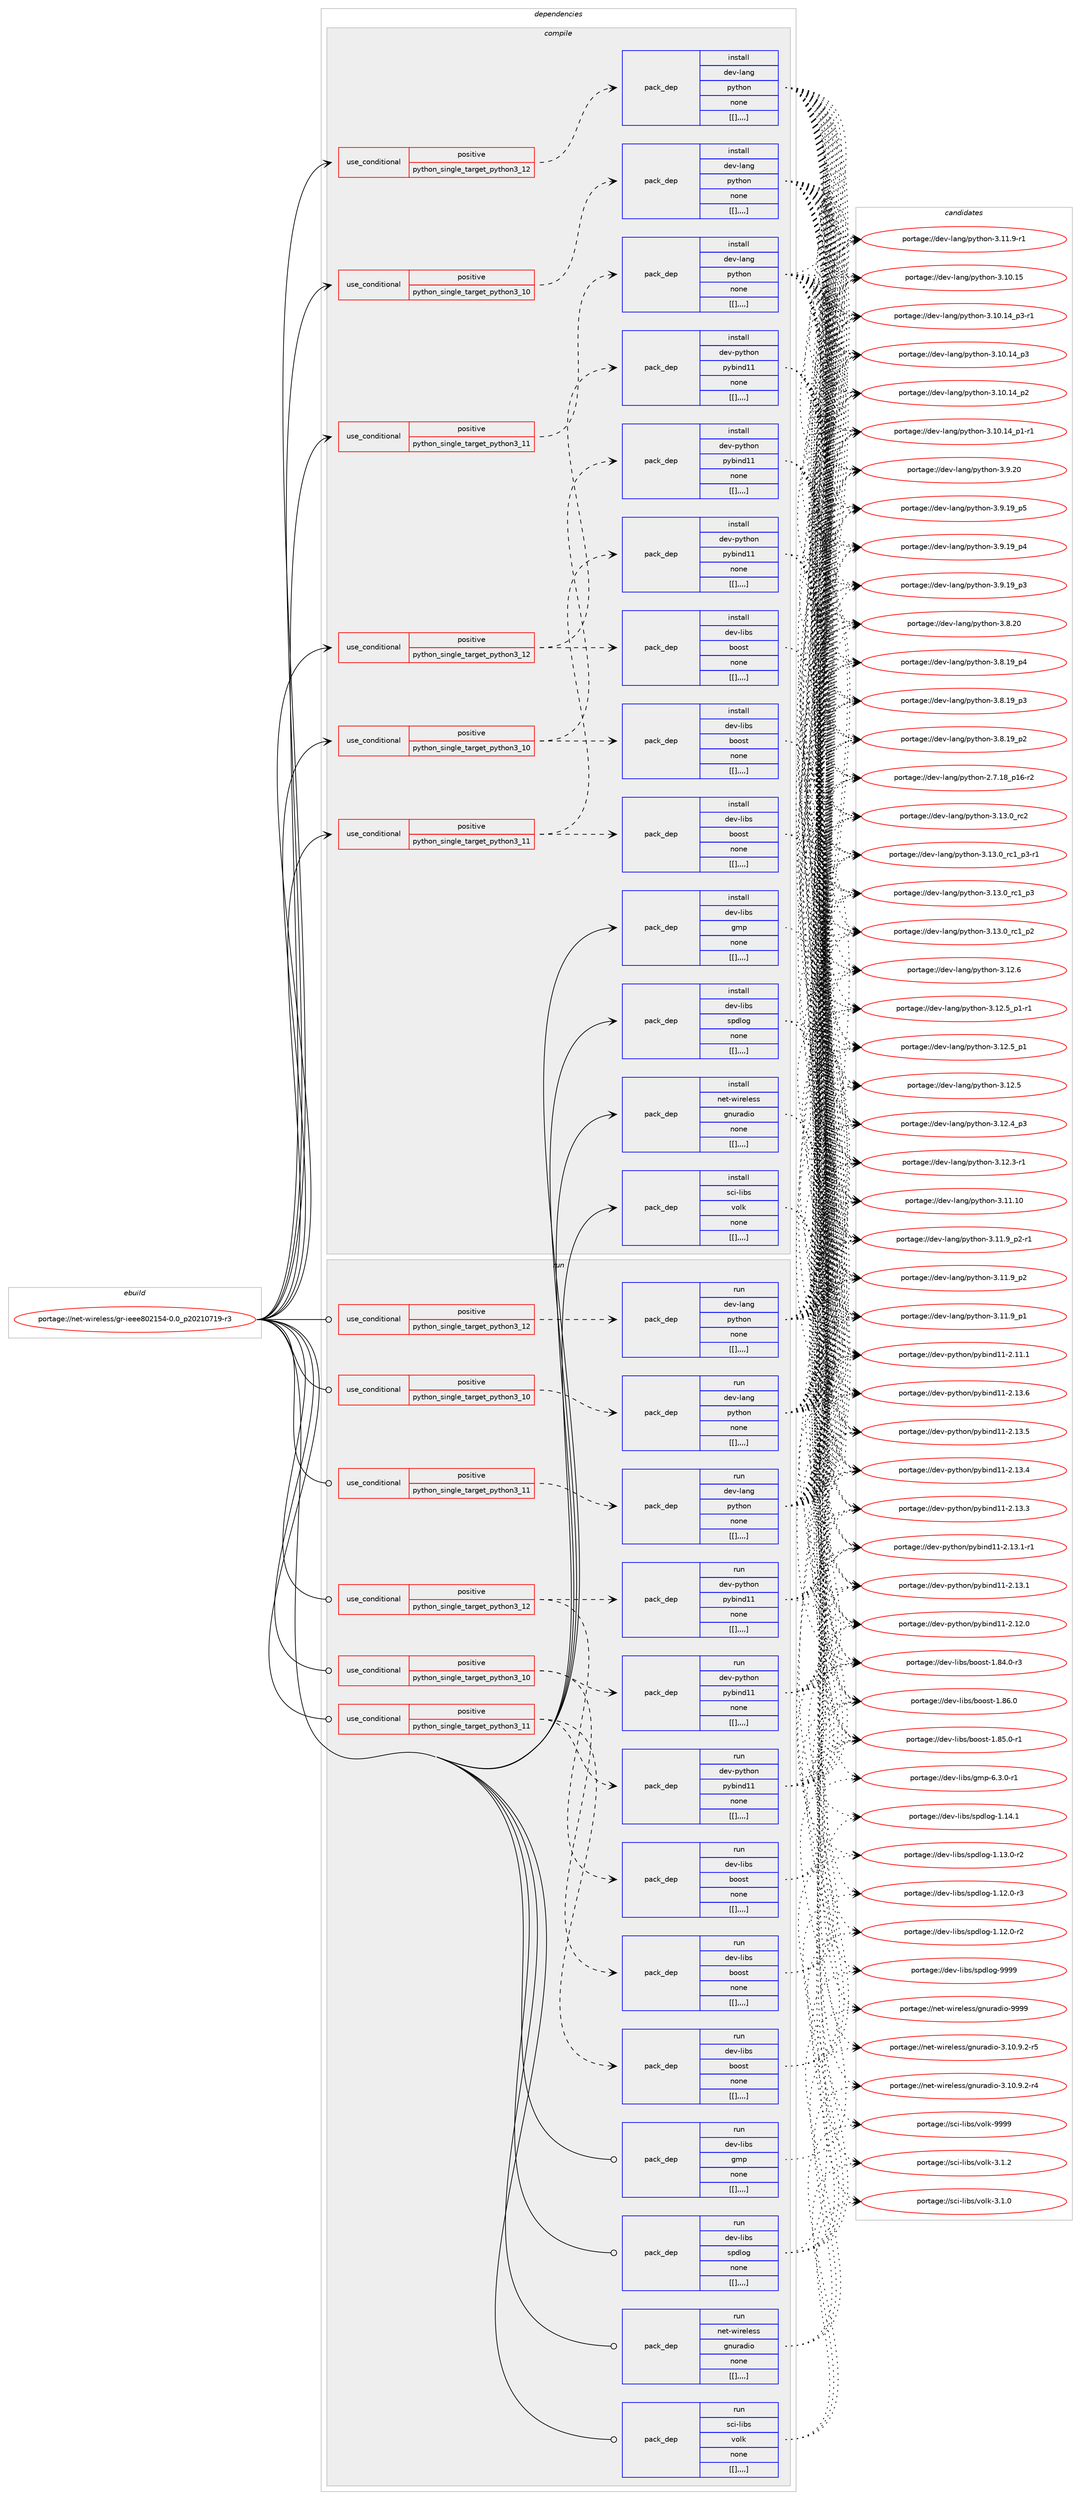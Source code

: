 digraph prolog {

# *************
# Graph options
# *************

newrank=true;
concentrate=true;
compound=true;
graph [rankdir=LR,fontname=Helvetica,fontsize=10,ranksep=1.5];#, ranksep=2.5, nodesep=0.2];
edge  [arrowhead=vee];
node  [fontname=Helvetica,fontsize=10];

# **********
# The ebuild
# **********

subgraph cluster_leftcol {
color=gray;
label=<<i>ebuild</i>>;
id [label="portage://net-wireless/gr-ieee802154-0.0_p20210719-r3", color=red, width=4, href="../net-wireless/gr-ieee802154-0.0_p20210719-r3.svg"];
}

# ****************
# The dependencies
# ****************

subgraph cluster_midcol {
color=gray;
label=<<i>dependencies</i>>;
subgraph cluster_compile {
fillcolor="#eeeeee";
style=filled;
label=<<i>compile</i>>;
subgraph cond106878 {
dependency405184 [label=<<TABLE BORDER="0" CELLBORDER="1" CELLSPACING="0" CELLPADDING="4"><TR><TD ROWSPAN="3" CELLPADDING="10">use_conditional</TD></TR><TR><TD>positive</TD></TR><TR><TD>python_single_target_python3_10</TD></TR></TABLE>>, shape=none, color=red];
subgraph pack295356 {
dependency405185 [label=<<TABLE BORDER="0" CELLBORDER="1" CELLSPACING="0" CELLPADDING="4" WIDTH="220"><TR><TD ROWSPAN="6" CELLPADDING="30">pack_dep</TD></TR><TR><TD WIDTH="110">install</TD></TR><TR><TD>dev-lang</TD></TR><TR><TD>python</TD></TR><TR><TD>none</TD></TR><TR><TD>[[],,,,]</TD></TR></TABLE>>, shape=none, color=blue];
}
dependency405184:e -> dependency405185:w [weight=20,style="dashed",arrowhead="vee"];
}
id:e -> dependency405184:w [weight=20,style="solid",arrowhead="vee"];
subgraph cond106879 {
dependency405186 [label=<<TABLE BORDER="0" CELLBORDER="1" CELLSPACING="0" CELLPADDING="4"><TR><TD ROWSPAN="3" CELLPADDING="10">use_conditional</TD></TR><TR><TD>positive</TD></TR><TR><TD>python_single_target_python3_10</TD></TR></TABLE>>, shape=none, color=red];
subgraph pack295357 {
dependency405187 [label=<<TABLE BORDER="0" CELLBORDER="1" CELLSPACING="0" CELLPADDING="4" WIDTH="220"><TR><TD ROWSPAN="6" CELLPADDING="30">pack_dep</TD></TR><TR><TD WIDTH="110">install</TD></TR><TR><TD>dev-libs</TD></TR><TR><TD>boost</TD></TR><TR><TD>none</TD></TR><TR><TD>[[],,,,]</TD></TR></TABLE>>, shape=none, color=blue];
}
dependency405186:e -> dependency405187:w [weight=20,style="dashed",arrowhead="vee"];
subgraph pack295358 {
dependency405188 [label=<<TABLE BORDER="0" CELLBORDER="1" CELLSPACING="0" CELLPADDING="4" WIDTH="220"><TR><TD ROWSPAN="6" CELLPADDING="30">pack_dep</TD></TR><TR><TD WIDTH="110">install</TD></TR><TR><TD>dev-python</TD></TR><TR><TD>pybind11</TD></TR><TR><TD>none</TD></TR><TR><TD>[[],,,,]</TD></TR></TABLE>>, shape=none, color=blue];
}
dependency405186:e -> dependency405188:w [weight=20,style="dashed",arrowhead="vee"];
}
id:e -> dependency405186:w [weight=20,style="solid",arrowhead="vee"];
subgraph cond106880 {
dependency405189 [label=<<TABLE BORDER="0" CELLBORDER="1" CELLSPACING="0" CELLPADDING="4"><TR><TD ROWSPAN="3" CELLPADDING="10">use_conditional</TD></TR><TR><TD>positive</TD></TR><TR><TD>python_single_target_python3_11</TD></TR></TABLE>>, shape=none, color=red];
subgraph pack295359 {
dependency405190 [label=<<TABLE BORDER="0" CELLBORDER="1" CELLSPACING="0" CELLPADDING="4" WIDTH="220"><TR><TD ROWSPAN="6" CELLPADDING="30">pack_dep</TD></TR><TR><TD WIDTH="110">install</TD></TR><TR><TD>dev-lang</TD></TR><TR><TD>python</TD></TR><TR><TD>none</TD></TR><TR><TD>[[],,,,]</TD></TR></TABLE>>, shape=none, color=blue];
}
dependency405189:e -> dependency405190:w [weight=20,style="dashed",arrowhead="vee"];
}
id:e -> dependency405189:w [weight=20,style="solid",arrowhead="vee"];
subgraph cond106881 {
dependency405191 [label=<<TABLE BORDER="0" CELLBORDER="1" CELLSPACING="0" CELLPADDING="4"><TR><TD ROWSPAN="3" CELLPADDING="10">use_conditional</TD></TR><TR><TD>positive</TD></TR><TR><TD>python_single_target_python3_11</TD></TR></TABLE>>, shape=none, color=red];
subgraph pack295360 {
dependency405192 [label=<<TABLE BORDER="0" CELLBORDER="1" CELLSPACING="0" CELLPADDING="4" WIDTH="220"><TR><TD ROWSPAN="6" CELLPADDING="30">pack_dep</TD></TR><TR><TD WIDTH="110">install</TD></TR><TR><TD>dev-libs</TD></TR><TR><TD>boost</TD></TR><TR><TD>none</TD></TR><TR><TD>[[],,,,]</TD></TR></TABLE>>, shape=none, color=blue];
}
dependency405191:e -> dependency405192:w [weight=20,style="dashed",arrowhead="vee"];
subgraph pack295361 {
dependency405193 [label=<<TABLE BORDER="0" CELLBORDER="1" CELLSPACING="0" CELLPADDING="4" WIDTH="220"><TR><TD ROWSPAN="6" CELLPADDING="30">pack_dep</TD></TR><TR><TD WIDTH="110">install</TD></TR><TR><TD>dev-python</TD></TR><TR><TD>pybind11</TD></TR><TR><TD>none</TD></TR><TR><TD>[[],,,,]</TD></TR></TABLE>>, shape=none, color=blue];
}
dependency405191:e -> dependency405193:w [weight=20,style="dashed",arrowhead="vee"];
}
id:e -> dependency405191:w [weight=20,style="solid",arrowhead="vee"];
subgraph cond106882 {
dependency405194 [label=<<TABLE BORDER="0" CELLBORDER="1" CELLSPACING="0" CELLPADDING="4"><TR><TD ROWSPAN="3" CELLPADDING="10">use_conditional</TD></TR><TR><TD>positive</TD></TR><TR><TD>python_single_target_python3_12</TD></TR></TABLE>>, shape=none, color=red];
subgraph pack295362 {
dependency405195 [label=<<TABLE BORDER="0" CELLBORDER="1" CELLSPACING="0" CELLPADDING="4" WIDTH="220"><TR><TD ROWSPAN="6" CELLPADDING="30">pack_dep</TD></TR><TR><TD WIDTH="110">install</TD></TR><TR><TD>dev-lang</TD></TR><TR><TD>python</TD></TR><TR><TD>none</TD></TR><TR><TD>[[],,,,]</TD></TR></TABLE>>, shape=none, color=blue];
}
dependency405194:e -> dependency405195:w [weight=20,style="dashed",arrowhead="vee"];
}
id:e -> dependency405194:w [weight=20,style="solid",arrowhead="vee"];
subgraph cond106883 {
dependency405196 [label=<<TABLE BORDER="0" CELLBORDER="1" CELLSPACING="0" CELLPADDING="4"><TR><TD ROWSPAN="3" CELLPADDING="10">use_conditional</TD></TR><TR><TD>positive</TD></TR><TR><TD>python_single_target_python3_12</TD></TR></TABLE>>, shape=none, color=red];
subgraph pack295363 {
dependency405197 [label=<<TABLE BORDER="0" CELLBORDER="1" CELLSPACING="0" CELLPADDING="4" WIDTH="220"><TR><TD ROWSPAN="6" CELLPADDING="30">pack_dep</TD></TR><TR><TD WIDTH="110">install</TD></TR><TR><TD>dev-libs</TD></TR><TR><TD>boost</TD></TR><TR><TD>none</TD></TR><TR><TD>[[],,,,]</TD></TR></TABLE>>, shape=none, color=blue];
}
dependency405196:e -> dependency405197:w [weight=20,style="dashed",arrowhead="vee"];
subgraph pack295364 {
dependency405198 [label=<<TABLE BORDER="0" CELLBORDER="1" CELLSPACING="0" CELLPADDING="4" WIDTH="220"><TR><TD ROWSPAN="6" CELLPADDING="30">pack_dep</TD></TR><TR><TD WIDTH="110">install</TD></TR><TR><TD>dev-python</TD></TR><TR><TD>pybind11</TD></TR><TR><TD>none</TD></TR><TR><TD>[[],,,,]</TD></TR></TABLE>>, shape=none, color=blue];
}
dependency405196:e -> dependency405198:w [weight=20,style="dashed",arrowhead="vee"];
}
id:e -> dependency405196:w [weight=20,style="solid",arrowhead="vee"];
subgraph pack295365 {
dependency405199 [label=<<TABLE BORDER="0" CELLBORDER="1" CELLSPACING="0" CELLPADDING="4" WIDTH="220"><TR><TD ROWSPAN="6" CELLPADDING="30">pack_dep</TD></TR><TR><TD WIDTH="110">install</TD></TR><TR><TD>dev-libs</TD></TR><TR><TD>gmp</TD></TR><TR><TD>none</TD></TR><TR><TD>[[],,,,]</TD></TR></TABLE>>, shape=none, color=blue];
}
id:e -> dependency405199:w [weight=20,style="solid",arrowhead="vee"];
subgraph pack295366 {
dependency405200 [label=<<TABLE BORDER="0" CELLBORDER="1" CELLSPACING="0" CELLPADDING="4" WIDTH="220"><TR><TD ROWSPAN="6" CELLPADDING="30">pack_dep</TD></TR><TR><TD WIDTH="110">install</TD></TR><TR><TD>dev-libs</TD></TR><TR><TD>spdlog</TD></TR><TR><TD>none</TD></TR><TR><TD>[[],,,,]</TD></TR></TABLE>>, shape=none, color=blue];
}
id:e -> dependency405200:w [weight=20,style="solid",arrowhead="vee"];
subgraph pack295367 {
dependency405201 [label=<<TABLE BORDER="0" CELLBORDER="1" CELLSPACING="0" CELLPADDING="4" WIDTH="220"><TR><TD ROWSPAN="6" CELLPADDING="30">pack_dep</TD></TR><TR><TD WIDTH="110">install</TD></TR><TR><TD>net-wireless</TD></TR><TR><TD>gnuradio</TD></TR><TR><TD>none</TD></TR><TR><TD>[[],,,,]</TD></TR></TABLE>>, shape=none, color=blue];
}
id:e -> dependency405201:w [weight=20,style="solid",arrowhead="vee"];
subgraph pack295368 {
dependency405202 [label=<<TABLE BORDER="0" CELLBORDER="1" CELLSPACING="0" CELLPADDING="4" WIDTH="220"><TR><TD ROWSPAN="6" CELLPADDING="30">pack_dep</TD></TR><TR><TD WIDTH="110">install</TD></TR><TR><TD>sci-libs</TD></TR><TR><TD>volk</TD></TR><TR><TD>none</TD></TR><TR><TD>[[],,,,]</TD></TR></TABLE>>, shape=none, color=blue];
}
id:e -> dependency405202:w [weight=20,style="solid",arrowhead="vee"];
}
subgraph cluster_compileandrun {
fillcolor="#eeeeee";
style=filled;
label=<<i>compile and run</i>>;
}
subgraph cluster_run {
fillcolor="#eeeeee";
style=filled;
label=<<i>run</i>>;
subgraph cond106884 {
dependency405203 [label=<<TABLE BORDER="0" CELLBORDER="1" CELLSPACING="0" CELLPADDING="4"><TR><TD ROWSPAN="3" CELLPADDING="10">use_conditional</TD></TR><TR><TD>positive</TD></TR><TR><TD>python_single_target_python3_10</TD></TR></TABLE>>, shape=none, color=red];
subgraph pack295369 {
dependency405204 [label=<<TABLE BORDER="0" CELLBORDER="1" CELLSPACING="0" CELLPADDING="4" WIDTH="220"><TR><TD ROWSPAN="6" CELLPADDING="30">pack_dep</TD></TR><TR><TD WIDTH="110">run</TD></TR><TR><TD>dev-lang</TD></TR><TR><TD>python</TD></TR><TR><TD>none</TD></TR><TR><TD>[[],,,,]</TD></TR></TABLE>>, shape=none, color=blue];
}
dependency405203:e -> dependency405204:w [weight=20,style="dashed",arrowhead="vee"];
}
id:e -> dependency405203:w [weight=20,style="solid",arrowhead="odot"];
subgraph cond106885 {
dependency405205 [label=<<TABLE BORDER="0" CELLBORDER="1" CELLSPACING="0" CELLPADDING="4"><TR><TD ROWSPAN="3" CELLPADDING="10">use_conditional</TD></TR><TR><TD>positive</TD></TR><TR><TD>python_single_target_python3_10</TD></TR></TABLE>>, shape=none, color=red];
subgraph pack295370 {
dependency405206 [label=<<TABLE BORDER="0" CELLBORDER="1" CELLSPACING="0" CELLPADDING="4" WIDTH="220"><TR><TD ROWSPAN="6" CELLPADDING="30">pack_dep</TD></TR><TR><TD WIDTH="110">run</TD></TR><TR><TD>dev-libs</TD></TR><TR><TD>boost</TD></TR><TR><TD>none</TD></TR><TR><TD>[[],,,,]</TD></TR></TABLE>>, shape=none, color=blue];
}
dependency405205:e -> dependency405206:w [weight=20,style="dashed",arrowhead="vee"];
subgraph pack295371 {
dependency405207 [label=<<TABLE BORDER="0" CELLBORDER="1" CELLSPACING="0" CELLPADDING="4" WIDTH="220"><TR><TD ROWSPAN="6" CELLPADDING="30">pack_dep</TD></TR><TR><TD WIDTH="110">run</TD></TR><TR><TD>dev-python</TD></TR><TR><TD>pybind11</TD></TR><TR><TD>none</TD></TR><TR><TD>[[],,,,]</TD></TR></TABLE>>, shape=none, color=blue];
}
dependency405205:e -> dependency405207:w [weight=20,style="dashed",arrowhead="vee"];
}
id:e -> dependency405205:w [weight=20,style="solid",arrowhead="odot"];
subgraph cond106886 {
dependency405208 [label=<<TABLE BORDER="0" CELLBORDER="1" CELLSPACING="0" CELLPADDING="4"><TR><TD ROWSPAN="3" CELLPADDING="10">use_conditional</TD></TR><TR><TD>positive</TD></TR><TR><TD>python_single_target_python3_11</TD></TR></TABLE>>, shape=none, color=red];
subgraph pack295372 {
dependency405209 [label=<<TABLE BORDER="0" CELLBORDER="1" CELLSPACING="0" CELLPADDING="4" WIDTH="220"><TR><TD ROWSPAN="6" CELLPADDING="30">pack_dep</TD></TR><TR><TD WIDTH="110">run</TD></TR><TR><TD>dev-lang</TD></TR><TR><TD>python</TD></TR><TR><TD>none</TD></TR><TR><TD>[[],,,,]</TD></TR></TABLE>>, shape=none, color=blue];
}
dependency405208:e -> dependency405209:w [weight=20,style="dashed",arrowhead="vee"];
}
id:e -> dependency405208:w [weight=20,style="solid",arrowhead="odot"];
subgraph cond106887 {
dependency405210 [label=<<TABLE BORDER="0" CELLBORDER="1" CELLSPACING="0" CELLPADDING="4"><TR><TD ROWSPAN="3" CELLPADDING="10">use_conditional</TD></TR><TR><TD>positive</TD></TR><TR><TD>python_single_target_python3_11</TD></TR></TABLE>>, shape=none, color=red];
subgraph pack295373 {
dependency405211 [label=<<TABLE BORDER="0" CELLBORDER="1" CELLSPACING="0" CELLPADDING="4" WIDTH="220"><TR><TD ROWSPAN="6" CELLPADDING="30">pack_dep</TD></TR><TR><TD WIDTH="110">run</TD></TR><TR><TD>dev-libs</TD></TR><TR><TD>boost</TD></TR><TR><TD>none</TD></TR><TR><TD>[[],,,,]</TD></TR></TABLE>>, shape=none, color=blue];
}
dependency405210:e -> dependency405211:w [weight=20,style="dashed",arrowhead="vee"];
subgraph pack295374 {
dependency405212 [label=<<TABLE BORDER="0" CELLBORDER="1" CELLSPACING="0" CELLPADDING="4" WIDTH="220"><TR><TD ROWSPAN="6" CELLPADDING="30">pack_dep</TD></TR><TR><TD WIDTH="110">run</TD></TR><TR><TD>dev-python</TD></TR><TR><TD>pybind11</TD></TR><TR><TD>none</TD></TR><TR><TD>[[],,,,]</TD></TR></TABLE>>, shape=none, color=blue];
}
dependency405210:e -> dependency405212:w [weight=20,style="dashed",arrowhead="vee"];
}
id:e -> dependency405210:w [weight=20,style="solid",arrowhead="odot"];
subgraph cond106888 {
dependency405213 [label=<<TABLE BORDER="0" CELLBORDER="1" CELLSPACING="0" CELLPADDING="4"><TR><TD ROWSPAN="3" CELLPADDING="10">use_conditional</TD></TR><TR><TD>positive</TD></TR><TR><TD>python_single_target_python3_12</TD></TR></TABLE>>, shape=none, color=red];
subgraph pack295375 {
dependency405214 [label=<<TABLE BORDER="0" CELLBORDER="1" CELLSPACING="0" CELLPADDING="4" WIDTH="220"><TR><TD ROWSPAN="6" CELLPADDING="30">pack_dep</TD></TR><TR><TD WIDTH="110">run</TD></TR><TR><TD>dev-lang</TD></TR><TR><TD>python</TD></TR><TR><TD>none</TD></TR><TR><TD>[[],,,,]</TD></TR></TABLE>>, shape=none, color=blue];
}
dependency405213:e -> dependency405214:w [weight=20,style="dashed",arrowhead="vee"];
}
id:e -> dependency405213:w [weight=20,style="solid",arrowhead="odot"];
subgraph cond106889 {
dependency405215 [label=<<TABLE BORDER="0" CELLBORDER="1" CELLSPACING="0" CELLPADDING="4"><TR><TD ROWSPAN="3" CELLPADDING="10">use_conditional</TD></TR><TR><TD>positive</TD></TR><TR><TD>python_single_target_python3_12</TD></TR></TABLE>>, shape=none, color=red];
subgraph pack295376 {
dependency405216 [label=<<TABLE BORDER="0" CELLBORDER="1" CELLSPACING="0" CELLPADDING="4" WIDTH="220"><TR><TD ROWSPAN="6" CELLPADDING="30">pack_dep</TD></TR><TR><TD WIDTH="110">run</TD></TR><TR><TD>dev-libs</TD></TR><TR><TD>boost</TD></TR><TR><TD>none</TD></TR><TR><TD>[[],,,,]</TD></TR></TABLE>>, shape=none, color=blue];
}
dependency405215:e -> dependency405216:w [weight=20,style="dashed",arrowhead="vee"];
subgraph pack295377 {
dependency405217 [label=<<TABLE BORDER="0" CELLBORDER="1" CELLSPACING="0" CELLPADDING="4" WIDTH="220"><TR><TD ROWSPAN="6" CELLPADDING="30">pack_dep</TD></TR><TR><TD WIDTH="110">run</TD></TR><TR><TD>dev-python</TD></TR><TR><TD>pybind11</TD></TR><TR><TD>none</TD></TR><TR><TD>[[],,,,]</TD></TR></TABLE>>, shape=none, color=blue];
}
dependency405215:e -> dependency405217:w [weight=20,style="dashed",arrowhead="vee"];
}
id:e -> dependency405215:w [weight=20,style="solid",arrowhead="odot"];
subgraph pack295378 {
dependency405218 [label=<<TABLE BORDER="0" CELLBORDER="1" CELLSPACING="0" CELLPADDING="4" WIDTH="220"><TR><TD ROWSPAN="6" CELLPADDING="30">pack_dep</TD></TR><TR><TD WIDTH="110">run</TD></TR><TR><TD>dev-libs</TD></TR><TR><TD>gmp</TD></TR><TR><TD>none</TD></TR><TR><TD>[[],,,,]</TD></TR></TABLE>>, shape=none, color=blue];
}
id:e -> dependency405218:w [weight=20,style="solid",arrowhead="odot"];
subgraph pack295379 {
dependency405219 [label=<<TABLE BORDER="0" CELLBORDER="1" CELLSPACING="0" CELLPADDING="4" WIDTH="220"><TR><TD ROWSPAN="6" CELLPADDING="30">pack_dep</TD></TR><TR><TD WIDTH="110">run</TD></TR><TR><TD>dev-libs</TD></TR><TR><TD>spdlog</TD></TR><TR><TD>none</TD></TR><TR><TD>[[],,,,]</TD></TR></TABLE>>, shape=none, color=blue];
}
id:e -> dependency405219:w [weight=20,style="solid",arrowhead="odot"];
subgraph pack295380 {
dependency405220 [label=<<TABLE BORDER="0" CELLBORDER="1" CELLSPACING="0" CELLPADDING="4" WIDTH="220"><TR><TD ROWSPAN="6" CELLPADDING="30">pack_dep</TD></TR><TR><TD WIDTH="110">run</TD></TR><TR><TD>net-wireless</TD></TR><TR><TD>gnuradio</TD></TR><TR><TD>none</TD></TR><TR><TD>[[],,,,]</TD></TR></TABLE>>, shape=none, color=blue];
}
id:e -> dependency405220:w [weight=20,style="solid",arrowhead="odot"];
subgraph pack295381 {
dependency405221 [label=<<TABLE BORDER="0" CELLBORDER="1" CELLSPACING="0" CELLPADDING="4" WIDTH="220"><TR><TD ROWSPAN="6" CELLPADDING="30">pack_dep</TD></TR><TR><TD WIDTH="110">run</TD></TR><TR><TD>sci-libs</TD></TR><TR><TD>volk</TD></TR><TR><TD>none</TD></TR><TR><TD>[[],,,,]</TD></TR></TABLE>>, shape=none, color=blue];
}
id:e -> dependency405221:w [weight=20,style="solid",arrowhead="odot"];
}
}

# **************
# The candidates
# **************

subgraph cluster_choices {
rank=same;
color=gray;
label=<<i>candidates</i>>;

subgraph choice295356 {
color=black;
nodesep=1;
choice10010111845108971101034711212111610411111045514649514648951149950 [label="portage://dev-lang/python-3.13.0_rc2", color=red, width=4,href="../dev-lang/python-3.13.0_rc2.svg"];
choice1001011184510897110103471121211161041111104551464951464895114994995112514511449 [label="portage://dev-lang/python-3.13.0_rc1_p3-r1", color=red, width=4,href="../dev-lang/python-3.13.0_rc1_p3-r1.svg"];
choice100101118451089711010347112121116104111110455146495146489511499499511251 [label="portage://dev-lang/python-3.13.0_rc1_p3", color=red, width=4,href="../dev-lang/python-3.13.0_rc1_p3.svg"];
choice100101118451089711010347112121116104111110455146495146489511499499511250 [label="portage://dev-lang/python-3.13.0_rc1_p2", color=red, width=4,href="../dev-lang/python-3.13.0_rc1_p2.svg"];
choice10010111845108971101034711212111610411111045514649504654 [label="portage://dev-lang/python-3.12.6", color=red, width=4,href="../dev-lang/python-3.12.6.svg"];
choice1001011184510897110103471121211161041111104551464950465395112494511449 [label="portage://dev-lang/python-3.12.5_p1-r1", color=red, width=4,href="../dev-lang/python-3.12.5_p1-r1.svg"];
choice100101118451089711010347112121116104111110455146495046539511249 [label="portage://dev-lang/python-3.12.5_p1", color=red, width=4,href="../dev-lang/python-3.12.5_p1.svg"];
choice10010111845108971101034711212111610411111045514649504653 [label="portage://dev-lang/python-3.12.5", color=red, width=4,href="../dev-lang/python-3.12.5.svg"];
choice100101118451089711010347112121116104111110455146495046529511251 [label="portage://dev-lang/python-3.12.4_p3", color=red, width=4,href="../dev-lang/python-3.12.4_p3.svg"];
choice100101118451089711010347112121116104111110455146495046514511449 [label="portage://dev-lang/python-3.12.3-r1", color=red, width=4,href="../dev-lang/python-3.12.3-r1.svg"];
choice1001011184510897110103471121211161041111104551464949464948 [label="portage://dev-lang/python-3.11.10", color=red, width=4,href="../dev-lang/python-3.11.10.svg"];
choice1001011184510897110103471121211161041111104551464949465795112504511449 [label="portage://dev-lang/python-3.11.9_p2-r1", color=red, width=4,href="../dev-lang/python-3.11.9_p2-r1.svg"];
choice100101118451089711010347112121116104111110455146494946579511250 [label="portage://dev-lang/python-3.11.9_p2", color=red, width=4,href="../dev-lang/python-3.11.9_p2.svg"];
choice100101118451089711010347112121116104111110455146494946579511249 [label="portage://dev-lang/python-3.11.9_p1", color=red, width=4,href="../dev-lang/python-3.11.9_p1.svg"];
choice100101118451089711010347112121116104111110455146494946574511449 [label="portage://dev-lang/python-3.11.9-r1", color=red, width=4,href="../dev-lang/python-3.11.9-r1.svg"];
choice1001011184510897110103471121211161041111104551464948464953 [label="portage://dev-lang/python-3.10.15", color=red, width=4,href="../dev-lang/python-3.10.15.svg"];
choice100101118451089711010347112121116104111110455146494846495295112514511449 [label="portage://dev-lang/python-3.10.14_p3-r1", color=red, width=4,href="../dev-lang/python-3.10.14_p3-r1.svg"];
choice10010111845108971101034711212111610411111045514649484649529511251 [label="portage://dev-lang/python-3.10.14_p3", color=red, width=4,href="../dev-lang/python-3.10.14_p3.svg"];
choice10010111845108971101034711212111610411111045514649484649529511250 [label="portage://dev-lang/python-3.10.14_p2", color=red, width=4,href="../dev-lang/python-3.10.14_p2.svg"];
choice100101118451089711010347112121116104111110455146494846495295112494511449 [label="portage://dev-lang/python-3.10.14_p1-r1", color=red, width=4,href="../dev-lang/python-3.10.14_p1-r1.svg"];
choice10010111845108971101034711212111610411111045514657465048 [label="portage://dev-lang/python-3.9.20", color=red, width=4,href="../dev-lang/python-3.9.20.svg"];
choice100101118451089711010347112121116104111110455146574649579511253 [label="portage://dev-lang/python-3.9.19_p5", color=red, width=4,href="../dev-lang/python-3.9.19_p5.svg"];
choice100101118451089711010347112121116104111110455146574649579511252 [label="portage://dev-lang/python-3.9.19_p4", color=red, width=4,href="../dev-lang/python-3.9.19_p4.svg"];
choice100101118451089711010347112121116104111110455146574649579511251 [label="portage://dev-lang/python-3.9.19_p3", color=red, width=4,href="../dev-lang/python-3.9.19_p3.svg"];
choice10010111845108971101034711212111610411111045514656465048 [label="portage://dev-lang/python-3.8.20", color=red, width=4,href="../dev-lang/python-3.8.20.svg"];
choice100101118451089711010347112121116104111110455146564649579511252 [label="portage://dev-lang/python-3.8.19_p4", color=red, width=4,href="../dev-lang/python-3.8.19_p4.svg"];
choice100101118451089711010347112121116104111110455146564649579511251 [label="portage://dev-lang/python-3.8.19_p3", color=red, width=4,href="../dev-lang/python-3.8.19_p3.svg"];
choice100101118451089711010347112121116104111110455146564649579511250 [label="portage://dev-lang/python-3.8.19_p2", color=red, width=4,href="../dev-lang/python-3.8.19_p2.svg"];
choice100101118451089711010347112121116104111110455046554649569511249544511450 [label="portage://dev-lang/python-2.7.18_p16-r2", color=red, width=4,href="../dev-lang/python-2.7.18_p16-r2.svg"];
dependency405185:e -> choice10010111845108971101034711212111610411111045514649514648951149950:w [style=dotted,weight="100"];
dependency405185:e -> choice1001011184510897110103471121211161041111104551464951464895114994995112514511449:w [style=dotted,weight="100"];
dependency405185:e -> choice100101118451089711010347112121116104111110455146495146489511499499511251:w [style=dotted,weight="100"];
dependency405185:e -> choice100101118451089711010347112121116104111110455146495146489511499499511250:w [style=dotted,weight="100"];
dependency405185:e -> choice10010111845108971101034711212111610411111045514649504654:w [style=dotted,weight="100"];
dependency405185:e -> choice1001011184510897110103471121211161041111104551464950465395112494511449:w [style=dotted,weight="100"];
dependency405185:e -> choice100101118451089711010347112121116104111110455146495046539511249:w [style=dotted,weight="100"];
dependency405185:e -> choice10010111845108971101034711212111610411111045514649504653:w [style=dotted,weight="100"];
dependency405185:e -> choice100101118451089711010347112121116104111110455146495046529511251:w [style=dotted,weight="100"];
dependency405185:e -> choice100101118451089711010347112121116104111110455146495046514511449:w [style=dotted,weight="100"];
dependency405185:e -> choice1001011184510897110103471121211161041111104551464949464948:w [style=dotted,weight="100"];
dependency405185:e -> choice1001011184510897110103471121211161041111104551464949465795112504511449:w [style=dotted,weight="100"];
dependency405185:e -> choice100101118451089711010347112121116104111110455146494946579511250:w [style=dotted,weight="100"];
dependency405185:e -> choice100101118451089711010347112121116104111110455146494946579511249:w [style=dotted,weight="100"];
dependency405185:e -> choice100101118451089711010347112121116104111110455146494946574511449:w [style=dotted,weight="100"];
dependency405185:e -> choice1001011184510897110103471121211161041111104551464948464953:w [style=dotted,weight="100"];
dependency405185:e -> choice100101118451089711010347112121116104111110455146494846495295112514511449:w [style=dotted,weight="100"];
dependency405185:e -> choice10010111845108971101034711212111610411111045514649484649529511251:w [style=dotted,weight="100"];
dependency405185:e -> choice10010111845108971101034711212111610411111045514649484649529511250:w [style=dotted,weight="100"];
dependency405185:e -> choice100101118451089711010347112121116104111110455146494846495295112494511449:w [style=dotted,weight="100"];
dependency405185:e -> choice10010111845108971101034711212111610411111045514657465048:w [style=dotted,weight="100"];
dependency405185:e -> choice100101118451089711010347112121116104111110455146574649579511253:w [style=dotted,weight="100"];
dependency405185:e -> choice100101118451089711010347112121116104111110455146574649579511252:w [style=dotted,weight="100"];
dependency405185:e -> choice100101118451089711010347112121116104111110455146574649579511251:w [style=dotted,weight="100"];
dependency405185:e -> choice10010111845108971101034711212111610411111045514656465048:w [style=dotted,weight="100"];
dependency405185:e -> choice100101118451089711010347112121116104111110455146564649579511252:w [style=dotted,weight="100"];
dependency405185:e -> choice100101118451089711010347112121116104111110455146564649579511251:w [style=dotted,weight="100"];
dependency405185:e -> choice100101118451089711010347112121116104111110455146564649579511250:w [style=dotted,weight="100"];
dependency405185:e -> choice100101118451089711010347112121116104111110455046554649569511249544511450:w [style=dotted,weight="100"];
}
subgraph choice295357 {
color=black;
nodesep=1;
choice1001011184510810598115479811111111511645494656544648 [label="portage://dev-libs/boost-1.86.0", color=red, width=4,href="../dev-libs/boost-1.86.0.svg"];
choice10010111845108105981154798111111115116454946565346484511449 [label="portage://dev-libs/boost-1.85.0-r1", color=red, width=4,href="../dev-libs/boost-1.85.0-r1.svg"];
choice10010111845108105981154798111111115116454946565246484511451 [label="portage://dev-libs/boost-1.84.0-r3", color=red, width=4,href="../dev-libs/boost-1.84.0-r3.svg"];
dependency405187:e -> choice1001011184510810598115479811111111511645494656544648:w [style=dotted,weight="100"];
dependency405187:e -> choice10010111845108105981154798111111115116454946565346484511449:w [style=dotted,weight="100"];
dependency405187:e -> choice10010111845108105981154798111111115116454946565246484511451:w [style=dotted,weight="100"];
}
subgraph choice295358 {
color=black;
nodesep=1;
choice100101118451121211161041111104711212198105110100494945504649514654 [label="portage://dev-python/pybind11-2.13.6", color=red, width=4,href="../dev-python/pybind11-2.13.6.svg"];
choice100101118451121211161041111104711212198105110100494945504649514653 [label="portage://dev-python/pybind11-2.13.5", color=red, width=4,href="../dev-python/pybind11-2.13.5.svg"];
choice100101118451121211161041111104711212198105110100494945504649514652 [label="portage://dev-python/pybind11-2.13.4", color=red, width=4,href="../dev-python/pybind11-2.13.4.svg"];
choice100101118451121211161041111104711212198105110100494945504649514651 [label="portage://dev-python/pybind11-2.13.3", color=red, width=4,href="../dev-python/pybind11-2.13.3.svg"];
choice1001011184511212111610411111047112121981051101004949455046495146494511449 [label="portage://dev-python/pybind11-2.13.1-r1", color=red, width=4,href="../dev-python/pybind11-2.13.1-r1.svg"];
choice100101118451121211161041111104711212198105110100494945504649514649 [label="portage://dev-python/pybind11-2.13.1", color=red, width=4,href="../dev-python/pybind11-2.13.1.svg"];
choice100101118451121211161041111104711212198105110100494945504649504648 [label="portage://dev-python/pybind11-2.12.0", color=red, width=4,href="../dev-python/pybind11-2.12.0.svg"];
choice100101118451121211161041111104711212198105110100494945504649494649 [label="portage://dev-python/pybind11-2.11.1", color=red, width=4,href="../dev-python/pybind11-2.11.1.svg"];
dependency405188:e -> choice100101118451121211161041111104711212198105110100494945504649514654:w [style=dotted,weight="100"];
dependency405188:e -> choice100101118451121211161041111104711212198105110100494945504649514653:w [style=dotted,weight="100"];
dependency405188:e -> choice100101118451121211161041111104711212198105110100494945504649514652:w [style=dotted,weight="100"];
dependency405188:e -> choice100101118451121211161041111104711212198105110100494945504649514651:w [style=dotted,weight="100"];
dependency405188:e -> choice1001011184511212111610411111047112121981051101004949455046495146494511449:w [style=dotted,weight="100"];
dependency405188:e -> choice100101118451121211161041111104711212198105110100494945504649514649:w [style=dotted,weight="100"];
dependency405188:e -> choice100101118451121211161041111104711212198105110100494945504649504648:w [style=dotted,weight="100"];
dependency405188:e -> choice100101118451121211161041111104711212198105110100494945504649494649:w [style=dotted,weight="100"];
}
subgraph choice295359 {
color=black;
nodesep=1;
choice10010111845108971101034711212111610411111045514649514648951149950 [label="portage://dev-lang/python-3.13.0_rc2", color=red, width=4,href="../dev-lang/python-3.13.0_rc2.svg"];
choice1001011184510897110103471121211161041111104551464951464895114994995112514511449 [label="portage://dev-lang/python-3.13.0_rc1_p3-r1", color=red, width=4,href="../dev-lang/python-3.13.0_rc1_p3-r1.svg"];
choice100101118451089711010347112121116104111110455146495146489511499499511251 [label="portage://dev-lang/python-3.13.0_rc1_p3", color=red, width=4,href="../dev-lang/python-3.13.0_rc1_p3.svg"];
choice100101118451089711010347112121116104111110455146495146489511499499511250 [label="portage://dev-lang/python-3.13.0_rc1_p2", color=red, width=4,href="../dev-lang/python-3.13.0_rc1_p2.svg"];
choice10010111845108971101034711212111610411111045514649504654 [label="portage://dev-lang/python-3.12.6", color=red, width=4,href="../dev-lang/python-3.12.6.svg"];
choice1001011184510897110103471121211161041111104551464950465395112494511449 [label="portage://dev-lang/python-3.12.5_p1-r1", color=red, width=4,href="../dev-lang/python-3.12.5_p1-r1.svg"];
choice100101118451089711010347112121116104111110455146495046539511249 [label="portage://dev-lang/python-3.12.5_p1", color=red, width=4,href="../dev-lang/python-3.12.5_p1.svg"];
choice10010111845108971101034711212111610411111045514649504653 [label="portage://dev-lang/python-3.12.5", color=red, width=4,href="../dev-lang/python-3.12.5.svg"];
choice100101118451089711010347112121116104111110455146495046529511251 [label="portage://dev-lang/python-3.12.4_p3", color=red, width=4,href="../dev-lang/python-3.12.4_p3.svg"];
choice100101118451089711010347112121116104111110455146495046514511449 [label="portage://dev-lang/python-3.12.3-r1", color=red, width=4,href="../dev-lang/python-3.12.3-r1.svg"];
choice1001011184510897110103471121211161041111104551464949464948 [label="portage://dev-lang/python-3.11.10", color=red, width=4,href="../dev-lang/python-3.11.10.svg"];
choice1001011184510897110103471121211161041111104551464949465795112504511449 [label="portage://dev-lang/python-3.11.9_p2-r1", color=red, width=4,href="../dev-lang/python-3.11.9_p2-r1.svg"];
choice100101118451089711010347112121116104111110455146494946579511250 [label="portage://dev-lang/python-3.11.9_p2", color=red, width=4,href="../dev-lang/python-3.11.9_p2.svg"];
choice100101118451089711010347112121116104111110455146494946579511249 [label="portage://dev-lang/python-3.11.9_p1", color=red, width=4,href="../dev-lang/python-3.11.9_p1.svg"];
choice100101118451089711010347112121116104111110455146494946574511449 [label="portage://dev-lang/python-3.11.9-r1", color=red, width=4,href="../dev-lang/python-3.11.9-r1.svg"];
choice1001011184510897110103471121211161041111104551464948464953 [label="portage://dev-lang/python-3.10.15", color=red, width=4,href="../dev-lang/python-3.10.15.svg"];
choice100101118451089711010347112121116104111110455146494846495295112514511449 [label="portage://dev-lang/python-3.10.14_p3-r1", color=red, width=4,href="../dev-lang/python-3.10.14_p3-r1.svg"];
choice10010111845108971101034711212111610411111045514649484649529511251 [label="portage://dev-lang/python-3.10.14_p3", color=red, width=4,href="../dev-lang/python-3.10.14_p3.svg"];
choice10010111845108971101034711212111610411111045514649484649529511250 [label="portage://dev-lang/python-3.10.14_p2", color=red, width=4,href="../dev-lang/python-3.10.14_p2.svg"];
choice100101118451089711010347112121116104111110455146494846495295112494511449 [label="portage://dev-lang/python-3.10.14_p1-r1", color=red, width=4,href="../dev-lang/python-3.10.14_p1-r1.svg"];
choice10010111845108971101034711212111610411111045514657465048 [label="portage://dev-lang/python-3.9.20", color=red, width=4,href="../dev-lang/python-3.9.20.svg"];
choice100101118451089711010347112121116104111110455146574649579511253 [label="portage://dev-lang/python-3.9.19_p5", color=red, width=4,href="../dev-lang/python-3.9.19_p5.svg"];
choice100101118451089711010347112121116104111110455146574649579511252 [label="portage://dev-lang/python-3.9.19_p4", color=red, width=4,href="../dev-lang/python-3.9.19_p4.svg"];
choice100101118451089711010347112121116104111110455146574649579511251 [label="portage://dev-lang/python-3.9.19_p3", color=red, width=4,href="../dev-lang/python-3.9.19_p3.svg"];
choice10010111845108971101034711212111610411111045514656465048 [label="portage://dev-lang/python-3.8.20", color=red, width=4,href="../dev-lang/python-3.8.20.svg"];
choice100101118451089711010347112121116104111110455146564649579511252 [label="portage://dev-lang/python-3.8.19_p4", color=red, width=4,href="../dev-lang/python-3.8.19_p4.svg"];
choice100101118451089711010347112121116104111110455146564649579511251 [label="portage://dev-lang/python-3.8.19_p3", color=red, width=4,href="../dev-lang/python-3.8.19_p3.svg"];
choice100101118451089711010347112121116104111110455146564649579511250 [label="portage://dev-lang/python-3.8.19_p2", color=red, width=4,href="../dev-lang/python-3.8.19_p2.svg"];
choice100101118451089711010347112121116104111110455046554649569511249544511450 [label="portage://dev-lang/python-2.7.18_p16-r2", color=red, width=4,href="../dev-lang/python-2.7.18_p16-r2.svg"];
dependency405190:e -> choice10010111845108971101034711212111610411111045514649514648951149950:w [style=dotted,weight="100"];
dependency405190:e -> choice1001011184510897110103471121211161041111104551464951464895114994995112514511449:w [style=dotted,weight="100"];
dependency405190:e -> choice100101118451089711010347112121116104111110455146495146489511499499511251:w [style=dotted,weight="100"];
dependency405190:e -> choice100101118451089711010347112121116104111110455146495146489511499499511250:w [style=dotted,weight="100"];
dependency405190:e -> choice10010111845108971101034711212111610411111045514649504654:w [style=dotted,weight="100"];
dependency405190:e -> choice1001011184510897110103471121211161041111104551464950465395112494511449:w [style=dotted,weight="100"];
dependency405190:e -> choice100101118451089711010347112121116104111110455146495046539511249:w [style=dotted,weight="100"];
dependency405190:e -> choice10010111845108971101034711212111610411111045514649504653:w [style=dotted,weight="100"];
dependency405190:e -> choice100101118451089711010347112121116104111110455146495046529511251:w [style=dotted,weight="100"];
dependency405190:e -> choice100101118451089711010347112121116104111110455146495046514511449:w [style=dotted,weight="100"];
dependency405190:e -> choice1001011184510897110103471121211161041111104551464949464948:w [style=dotted,weight="100"];
dependency405190:e -> choice1001011184510897110103471121211161041111104551464949465795112504511449:w [style=dotted,weight="100"];
dependency405190:e -> choice100101118451089711010347112121116104111110455146494946579511250:w [style=dotted,weight="100"];
dependency405190:e -> choice100101118451089711010347112121116104111110455146494946579511249:w [style=dotted,weight="100"];
dependency405190:e -> choice100101118451089711010347112121116104111110455146494946574511449:w [style=dotted,weight="100"];
dependency405190:e -> choice1001011184510897110103471121211161041111104551464948464953:w [style=dotted,weight="100"];
dependency405190:e -> choice100101118451089711010347112121116104111110455146494846495295112514511449:w [style=dotted,weight="100"];
dependency405190:e -> choice10010111845108971101034711212111610411111045514649484649529511251:w [style=dotted,weight="100"];
dependency405190:e -> choice10010111845108971101034711212111610411111045514649484649529511250:w [style=dotted,weight="100"];
dependency405190:e -> choice100101118451089711010347112121116104111110455146494846495295112494511449:w [style=dotted,weight="100"];
dependency405190:e -> choice10010111845108971101034711212111610411111045514657465048:w [style=dotted,weight="100"];
dependency405190:e -> choice100101118451089711010347112121116104111110455146574649579511253:w [style=dotted,weight="100"];
dependency405190:e -> choice100101118451089711010347112121116104111110455146574649579511252:w [style=dotted,weight="100"];
dependency405190:e -> choice100101118451089711010347112121116104111110455146574649579511251:w [style=dotted,weight="100"];
dependency405190:e -> choice10010111845108971101034711212111610411111045514656465048:w [style=dotted,weight="100"];
dependency405190:e -> choice100101118451089711010347112121116104111110455146564649579511252:w [style=dotted,weight="100"];
dependency405190:e -> choice100101118451089711010347112121116104111110455146564649579511251:w [style=dotted,weight="100"];
dependency405190:e -> choice100101118451089711010347112121116104111110455146564649579511250:w [style=dotted,weight="100"];
dependency405190:e -> choice100101118451089711010347112121116104111110455046554649569511249544511450:w [style=dotted,weight="100"];
}
subgraph choice295360 {
color=black;
nodesep=1;
choice1001011184510810598115479811111111511645494656544648 [label="portage://dev-libs/boost-1.86.0", color=red, width=4,href="../dev-libs/boost-1.86.0.svg"];
choice10010111845108105981154798111111115116454946565346484511449 [label="portage://dev-libs/boost-1.85.0-r1", color=red, width=4,href="../dev-libs/boost-1.85.0-r1.svg"];
choice10010111845108105981154798111111115116454946565246484511451 [label="portage://dev-libs/boost-1.84.0-r3", color=red, width=4,href="../dev-libs/boost-1.84.0-r3.svg"];
dependency405192:e -> choice1001011184510810598115479811111111511645494656544648:w [style=dotted,weight="100"];
dependency405192:e -> choice10010111845108105981154798111111115116454946565346484511449:w [style=dotted,weight="100"];
dependency405192:e -> choice10010111845108105981154798111111115116454946565246484511451:w [style=dotted,weight="100"];
}
subgraph choice295361 {
color=black;
nodesep=1;
choice100101118451121211161041111104711212198105110100494945504649514654 [label="portage://dev-python/pybind11-2.13.6", color=red, width=4,href="../dev-python/pybind11-2.13.6.svg"];
choice100101118451121211161041111104711212198105110100494945504649514653 [label="portage://dev-python/pybind11-2.13.5", color=red, width=4,href="../dev-python/pybind11-2.13.5.svg"];
choice100101118451121211161041111104711212198105110100494945504649514652 [label="portage://dev-python/pybind11-2.13.4", color=red, width=4,href="../dev-python/pybind11-2.13.4.svg"];
choice100101118451121211161041111104711212198105110100494945504649514651 [label="portage://dev-python/pybind11-2.13.3", color=red, width=4,href="../dev-python/pybind11-2.13.3.svg"];
choice1001011184511212111610411111047112121981051101004949455046495146494511449 [label="portage://dev-python/pybind11-2.13.1-r1", color=red, width=4,href="../dev-python/pybind11-2.13.1-r1.svg"];
choice100101118451121211161041111104711212198105110100494945504649514649 [label="portage://dev-python/pybind11-2.13.1", color=red, width=4,href="../dev-python/pybind11-2.13.1.svg"];
choice100101118451121211161041111104711212198105110100494945504649504648 [label="portage://dev-python/pybind11-2.12.0", color=red, width=4,href="../dev-python/pybind11-2.12.0.svg"];
choice100101118451121211161041111104711212198105110100494945504649494649 [label="portage://dev-python/pybind11-2.11.1", color=red, width=4,href="../dev-python/pybind11-2.11.1.svg"];
dependency405193:e -> choice100101118451121211161041111104711212198105110100494945504649514654:w [style=dotted,weight="100"];
dependency405193:e -> choice100101118451121211161041111104711212198105110100494945504649514653:w [style=dotted,weight="100"];
dependency405193:e -> choice100101118451121211161041111104711212198105110100494945504649514652:w [style=dotted,weight="100"];
dependency405193:e -> choice100101118451121211161041111104711212198105110100494945504649514651:w [style=dotted,weight="100"];
dependency405193:e -> choice1001011184511212111610411111047112121981051101004949455046495146494511449:w [style=dotted,weight="100"];
dependency405193:e -> choice100101118451121211161041111104711212198105110100494945504649514649:w [style=dotted,weight="100"];
dependency405193:e -> choice100101118451121211161041111104711212198105110100494945504649504648:w [style=dotted,weight="100"];
dependency405193:e -> choice100101118451121211161041111104711212198105110100494945504649494649:w [style=dotted,weight="100"];
}
subgraph choice295362 {
color=black;
nodesep=1;
choice10010111845108971101034711212111610411111045514649514648951149950 [label="portage://dev-lang/python-3.13.0_rc2", color=red, width=4,href="../dev-lang/python-3.13.0_rc2.svg"];
choice1001011184510897110103471121211161041111104551464951464895114994995112514511449 [label="portage://dev-lang/python-3.13.0_rc1_p3-r1", color=red, width=4,href="../dev-lang/python-3.13.0_rc1_p3-r1.svg"];
choice100101118451089711010347112121116104111110455146495146489511499499511251 [label="portage://dev-lang/python-3.13.0_rc1_p3", color=red, width=4,href="../dev-lang/python-3.13.0_rc1_p3.svg"];
choice100101118451089711010347112121116104111110455146495146489511499499511250 [label="portage://dev-lang/python-3.13.0_rc1_p2", color=red, width=4,href="../dev-lang/python-3.13.0_rc1_p2.svg"];
choice10010111845108971101034711212111610411111045514649504654 [label="portage://dev-lang/python-3.12.6", color=red, width=4,href="../dev-lang/python-3.12.6.svg"];
choice1001011184510897110103471121211161041111104551464950465395112494511449 [label="portage://dev-lang/python-3.12.5_p1-r1", color=red, width=4,href="../dev-lang/python-3.12.5_p1-r1.svg"];
choice100101118451089711010347112121116104111110455146495046539511249 [label="portage://dev-lang/python-3.12.5_p1", color=red, width=4,href="../dev-lang/python-3.12.5_p1.svg"];
choice10010111845108971101034711212111610411111045514649504653 [label="portage://dev-lang/python-3.12.5", color=red, width=4,href="../dev-lang/python-3.12.5.svg"];
choice100101118451089711010347112121116104111110455146495046529511251 [label="portage://dev-lang/python-3.12.4_p3", color=red, width=4,href="../dev-lang/python-3.12.4_p3.svg"];
choice100101118451089711010347112121116104111110455146495046514511449 [label="portage://dev-lang/python-3.12.3-r1", color=red, width=4,href="../dev-lang/python-3.12.3-r1.svg"];
choice1001011184510897110103471121211161041111104551464949464948 [label="portage://dev-lang/python-3.11.10", color=red, width=4,href="../dev-lang/python-3.11.10.svg"];
choice1001011184510897110103471121211161041111104551464949465795112504511449 [label="portage://dev-lang/python-3.11.9_p2-r1", color=red, width=4,href="../dev-lang/python-3.11.9_p2-r1.svg"];
choice100101118451089711010347112121116104111110455146494946579511250 [label="portage://dev-lang/python-3.11.9_p2", color=red, width=4,href="../dev-lang/python-3.11.9_p2.svg"];
choice100101118451089711010347112121116104111110455146494946579511249 [label="portage://dev-lang/python-3.11.9_p1", color=red, width=4,href="../dev-lang/python-3.11.9_p1.svg"];
choice100101118451089711010347112121116104111110455146494946574511449 [label="portage://dev-lang/python-3.11.9-r1", color=red, width=4,href="../dev-lang/python-3.11.9-r1.svg"];
choice1001011184510897110103471121211161041111104551464948464953 [label="portage://dev-lang/python-3.10.15", color=red, width=4,href="../dev-lang/python-3.10.15.svg"];
choice100101118451089711010347112121116104111110455146494846495295112514511449 [label="portage://dev-lang/python-3.10.14_p3-r1", color=red, width=4,href="../dev-lang/python-3.10.14_p3-r1.svg"];
choice10010111845108971101034711212111610411111045514649484649529511251 [label="portage://dev-lang/python-3.10.14_p3", color=red, width=4,href="../dev-lang/python-3.10.14_p3.svg"];
choice10010111845108971101034711212111610411111045514649484649529511250 [label="portage://dev-lang/python-3.10.14_p2", color=red, width=4,href="../dev-lang/python-3.10.14_p2.svg"];
choice100101118451089711010347112121116104111110455146494846495295112494511449 [label="portage://dev-lang/python-3.10.14_p1-r1", color=red, width=4,href="../dev-lang/python-3.10.14_p1-r1.svg"];
choice10010111845108971101034711212111610411111045514657465048 [label="portage://dev-lang/python-3.9.20", color=red, width=4,href="../dev-lang/python-3.9.20.svg"];
choice100101118451089711010347112121116104111110455146574649579511253 [label="portage://dev-lang/python-3.9.19_p5", color=red, width=4,href="../dev-lang/python-3.9.19_p5.svg"];
choice100101118451089711010347112121116104111110455146574649579511252 [label="portage://dev-lang/python-3.9.19_p4", color=red, width=4,href="../dev-lang/python-3.9.19_p4.svg"];
choice100101118451089711010347112121116104111110455146574649579511251 [label="portage://dev-lang/python-3.9.19_p3", color=red, width=4,href="../dev-lang/python-3.9.19_p3.svg"];
choice10010111845108971101034711212111610411111045514656465048 [label="portage://dev-lang/python-3.8.20", color=red, width=4,href="../dev-lang/python-3.8.20.svg"];
choice100101118451089711010347112121116104111110455146564649579511252 [label="portage://dev-lang/python-3.8.19_p4", color=red, width=4,href="../dev-lang/python-3.8.19_p4.svg"];
choice100101118451089711010347112121116104111110455146564649579511251 [label="portage://dev-lang/python-3.8.19_p3", color=red, width=4,href="../dev-lang/python-3.8.19_p3.svg"];
choice100101118451089711010347112121116104111110455146564649579511250 [label="portage://dev-lang/python-3.8.19_p2", color=red, width=4,href="../dev-lang/python-3.8.19_p2.svg"];
choice100101118451089711010347112121116104111110455046554649569511249544511450 [label="portage://dev-lang/python-2.7.18_p16-r2", color=red, width=4,href="../dev-lang/python-2.7.18_p16-r2.svg"];
dependency405195:e -> choice10010111845108971101034711212111610411111045514649514648951149950:w [style=dotted,weight="100"];
dependency405195:e -> choice1001011184510897110103471121211161041111104551464951464895114994995112514511449:w [style=dotted,weight="100"];
dependency405195:e -> choice100101118451089711010347112121116104111110455146495146489511499499511251:w [style=dotted,weight="100"];
dependency405195:e -> choice100101118451089711010347112121116104111110455146495146489511499499511250:w [style=dotted,weight="100"];
dependency405195:e -> choice10010111845108971101034711212111610411111045514649504654:w [style=dotted,weight="100"];
dependency405195:e -> choice1001011184510897110103471121211161041111104551464950465395112494511449:w [style=dotted,weight="100"];
dependency405195:e -> choice100101118451089711010347112121116104111110455146495046539511249:w [style=dotted,weight="100"];
dependency405195:e -> choice10010111845108971101034711212111610411111045514649504653:w [style=dotted,weight="100"];
dependency405195:e -> choice100101118451089711010347112121116104111110455146495046529511251:w [style=dotted,weight="100"];
dependency405195:e -> choice100101118451089711010347112121116104111110455146495046514511449:w [style=dotted,weight="100"];
dependency405195:e -> choice1001011184510897110103471121211161041111104551464949464948:w [style=dotted,weight="100"];
dependency405195:e -> choice1001011184510897110103471121211161041111104551464949465795112504511449:w [style=dotted,weight="100"];
dependency405195:e -> choice100101118451089711010347112121116104111110455146494946579511250:w [style=dotted,weight="100"];
dependency405195:e -> choice100101118451089711010347112121116104111110455146494946579511249:w [style=dotted,weight="100"];
dependency405195:e -> choice100101118451089711010347112121116104111110455146494946574511449:w [style=dotted,weight="100"];
dependency405195:e -> choice1001011184510897110103471121211161041111104551464948464953:w [style=dotted,weight="100"];
dependency405195:e -> choice100101118451089711010347112121116104111110455146494846495295112514511449:w [style=dotted,weight="100"];
dependency405195:e -> choice10010111845108971101034711212111610411111045514649484649529511251:w [style=dotted,weight="100"];
dependency405195:e -> choice10010111845108971101034711212111610411111045514649484649529511250:w [style=dotted,weight="100"];
dependency405195:e -> choice100101118451089711010347112121116104111110455146494846495295112494511449:w [style=dotted,weight="100"];
dependency405195:e -> choice10010111845108971101034711212111610411111045514657465048:w [style=dotted,weight="100"];
dependency405195:e -> choice100101118451089711010347112121116104111110455146574649579511253:w [style=dotted,weight="100"];
dependency405195:e -> choice100101118451089711010347112121116104111110455146574649579511252:w [style=dotted,weight="100"];
dependency405195:e -> choice100101118451089711010347112121116104111110455146574649579511251:w [style=dotted,weight="100"];
dependency405195:e -> choice10010111845108971101034711212111610411111045514656465048:w [style=dotted,weight="100"];
dependency405195:e -> choice100101118451089711010347112121116104111110455146564649579511252:w [style=dotted,weight="100"];
dependency405195:e -> choice100101118451089711010347112121116104111110455146564649579511251:w [style=dotted,weight="100"];
dependency405195:e -> choice100101118451089711010347112121116104111110455146564649579511250:w [style=dotted,weight="100"];
dependency405195:e -> choice100101118451089711010347112121116104111110455046554649569511249544511450:w [style=dotted,weight="100"];
}
subgraph choice295363 {
color=black;
nodesep=1;
choice1001011184510810598115479811111111511645494656544648 [label="portage://dev-libs/boost-1.86.0", color=red, width=4,href="../dev-libs/boost-1.86.0.svg"];
choice10010111845108105981154798111111115116454946565346484511449 [label="portage://dev-libs/boost-1.85.0-r1", color=red, width=4,href="../dev-libs/boost-1.85.0-r1.svg"];
choice10010111845108105981154798111111115116454946565246484511451 [label="portage://dev-libs/boost-1.84.0-r3", color=red, width=4,href="../dev-libs/boost-1.84.0-r3.svg"];
dependency405197:e -> choice1001011184510810598115479811111111511645494656544648:w [style=dotted,weight="100"];
dependency405197:e -> choice10010111845108105981154798111111115116454946565346484511449:w [style=dotted,weight="100"];
dependency405197:e -> choice10010111845108105981154798111111115116454946565246484511451:w [style=dotted,weight="100"];
}
subgraph choice295364 {
color=black;
nodesep=1;
choice100101118451121211161041111104711212198105110100494945504649514654 [label="portage://dev-python/pybind11-2.13.6", color=red, width=4,href="../dev-python/pybind11-2.13.6.svg"];
choice100101118451121211161041111104711212198105110100494945504649514653 [label="portage://dev-python/pybind11-2.13.5", color=red, width=4,href="../dev-python/pybind11-2.13.5.svg"];
choice100101118451121211161041111104711212198105110100494945504649514652 [label="portage://dev-python/pybind11-2.13.4", color=red, width=4,href="../dev-python/pybind11-2.13.4.svg"];
choice100101118451121211161041111104711212198105110100494945504649514651 [label="portage://dev-python/pybind11-2.13.3", color=red, width=4,href="../dev-python/pybind11-2.13.3.svg"];
choice1001011184511212111610411111047112121981051101004949455046495146494511449 [label="portage://dev-python/pybind11-2.13.1-r1", color=red, width=4,href="../dev-python/pybind11-2.13.1-r1.svg"];
choice100101118451121211161041111104711212198105110100494945504649514649 [label="portage://dev-python/pybind11-2.13.1", color=red, width=4,href="../dev-python/pybind11-2.13.1.svg"];
choice100101118451121211161041111104711212198105110100494945504649504648 [label="portage://dev-python/pybind11-2.12.0", color=red, width=4,href="../dev-python/pybind11-2.12.0.svg"];
choice100101118451121211161041111104711212198105110100494945504649494649 [label="portage://dev-python/pybind11-2.11.1", color=red, width=4,href="../dev-python/pybind11-2.11.1.svg"];
dependency405198:e -> choice100101118451121211161041111104711212198105110100494945504649514654:w [style=dotted,weight="100"];
dependency405198:e -> choice100101118451121211161041111104711212198105110100494945504649514653:w [style=dotted,weight="100"];
dependency405198:e -> choice100101118451121211161041111104711212198105110100494945504649514652:w [style=dotted,weight="100"];
dependency405198:e -> choice100101118451121211161041111104711212198105110100494945504649514651:w [style=dotted,weight="100"];
dependency405198:e -> choice1001011184511212111610411111047112121981051101004949455046495146494511449:w [style=dotted,weight="100"];
dependency405198:e -> choice100101118451121211161041111104711212198105110100494945504649514649:w [style=dotted,weight="100"];
dependency405198:e -> choice100101118451121211161041111104711212198105110100494945504649504648:w [style=dotted,weight="100"];
dependency405198:e -> choice100101118451121211161041111104711212198105110100494945504649494649:w [style=dotted,weight="100"];
}
subgraph choice295365 {
color=black;
nodesep=1;
choice1001011184510810598115471031091124554465146484511449 [label="portage://dev-libs/gmp-6.3.0-r1", color=red, width=4,href="../dev-libs/gmp-6.3.0-r1.svg"];
dependency405199:e -> choice1001011184510810598115471031091124554465146484511449:w [style=dotted,weight="100"];
}
subgraph choice295366 {
color=black;
nodesep=1;
choice1001011184510810598115471151121001081111034557575757 [label="portage://dev-libs/spdlog-9999", color=red, width=4,href="../dev-libs/spdlog-9999.svg"];
choice10010111845108105981154711511210010811110345494649524649 [label="portage://dev-libs/spdlog-1.14.1", color=red, width=4,href="../dev-libs/spdlog-1.14.1.svg"];
choice100101118451081059811547115112100108111103454946495146484511450 [label="portage://dev-libs/spdlog-1.13.0-r2", color=red, width=4,href="../dev-libs/spdlog-1.13.0-r2.svg"];
choice100101118451081059811547115112100108111103454946495046484511451 [label="portage://dev-libs/spdlog-1.12.0-r3", color=red, width=4,href="../dev-libs/spdlog-1.12.0-r3.svg"];
choice100101118451081059811547115112100108111103454946495046484511450 [label="portage://dev-libs/spdlog-1.12.0-r2", color=red, width=4,href="../dev-libs/spdlog-1.12.0-r2.svg"];
dependency405200:e -> choice1001011184510810598115471151121001081111034557575757:w [style=dotted,weight="100"];
dependency405200:e -> choice10010111845108105981154711511210010811110345494649524649:w [style=dotted,weight="100"];
dependency405200:e -> choice100101118451081059811547115112100108111103454946495146484511450:w [style=dotted,weight="100"];
dependency405200:e -> choice100101118451081059811547115112100108111103454946495046484511451:w [style=dotted,weight="100"];
dependency405200:e -> choice100101118451081059811547115112100108111103454946495046484511450:w [style=dotted,weight="100"];
}
subgraph choice295367 {
color=black;
nodesep=1;
choice1101011164511910511410110810111511547103110117114971001051114557575757 [label="portage://net-wireless/gnuradio-9999", color=red, width=4,href="../net-wireless/gnuradio-9999.svg"];
choice1101011164511910511410110810111511547103110117114971001051114551464948465746504511453 [label="portage://net-wireless/gnuradio-3.10.9.2-r5", color=red, width=4,href="../net-wireless/gnuradio-3.10.9.2-r5.svg"];
choice1101011164511910511410110810111511547103110117114971001051114551464948465746504511452 [label="portage://net-wireless/gnuradio-3.10.9.2-r4", color=red, width=4,href="../net-wireless/gnuradio-3.10.9.2-r4.svg"];
dependency405201:e -> choice1101011164511910511410110810111511547103110117114971001051114557575757:w [style=dotted,weight="100"];
dependency405201:e -> choice1101011164511910511410110810111511547103110117114971001051114551464948465746504511453:w [style=dotted,weight="100"];
dependency405201:e -> choice1101011164511910511410110810111511547103110117114971001051114551464948465746504511452:w [style=dotted,weight="100"];
}
subgraph choice295368 {
color=black;
nodesep=1;
choice115991054510810598115471181111081074557575757 [label="portage://sci-libs/volk-9999", color=red, width=4,href="../sci-libs/volk-9999.svg"];
choice11599105451081059811547118111108107455146494650 [label="portage://sci-libs/volk-3.1.2", color=red, width=4,href="../sci-libs/volk-3.1.2.svg"];
choice11599105451081059811547118111108107455146494648 [label="portage://sci-libs/volk-3.1.0", color=red, width=4,href="../sci-libs/volk-3.1.0.svg"];
dependency405202:e -> choice115991054510810598115471181111081074557575757:w [style=dotted,weight="100"];
dependency405202:e -> choice11599105451081059811547118111108107455146494650:w [style=dotted,weight="100"];
dependency405202:e -> choice11599105451081059811547118111108107455146494648:w [style=dotted,weight="100"];
}
subgraph choice295369 {
color=black;
nodesep=1;
choice10010111845108971101034711212111610411111045514649514648951149950 [label="portage://dev-lang/python-3.13.0_rc2", color=red, width=4,href="../dev-lang/python-3.13.0_rc2.svg"];
choice1001011184510897110103471121211161041111104551464951464895114994995112514511449 [label="portage://dev-lang/python-3.13.0_rc1_p3-r1", color=red, width=4,href="../dev-lang/python-3.13.0_rc1_p3-r1.svg"];
choice100101118451089711010347112121116104111110455146495146489511499499511251 [label="portage://dev-lang/python-3.13.0_rc1_p3", color=red, width=4,href="../dev-lang/python-3.13.0_rc1_p3.svg"];
choice100101118451089711010347112121116104111110455146495146489511499499511250 [label="portage://dev-lang/python-3.13.0_rc1_p2", color=red, width=4,href="../dev-lang/python-3.13.0_rc1_p2.svg"];
choice10010111845108971101034711212111610411111045514649504654 [label="portage://dev-lang/python-3.12.6", color=red, width=4,href="../dev-lang/python-3.12.6.svg"];
choice1001011184510897110103471121211161041111104551464950465395112494511449 [label="portage://dev-lang/python-3.12.5_p1-r1", color=red, width=4,href="../dev-lang/python-3.12.5_p1-r1.svg"];
choice100101118451089711010347112121116104111110455146495046539511249 [label="portage://dev-lang/python-3.12.5_p1", color=red, width=4,href="../dev-lang/python-3.12.5_p1.svg"];
choice10010111845108971101034711212111610411111045514649504653 [label="portage://dev-lang/python-3.12.5", color=red, width=4,href="../dev-lang/python-3.12.5.svg"];
choice100101118451089711010347112121116104111110455146495046529511251 [label="portage://dev-lang/python-3.12.4_p3", color=red, width=4,href="../dev-lang/python-3.12.4_p3.svg"];
choice100101118451089711010347112121116104111110455146495046514511449 [label="portage://dev-lang/python-3.12.3-r1", color=red, width=4,href="../dev-lang/python-3.12.3-r1.svg"];
choice1001011184510897110103471121211161041111104551464949464948 [label="portage://dev-lang/python-3.11.10", color=red, width=4,href="../dev-lang/python-3.11.10.svg"];
choice1001011184510897110103471121211161041111104551464949465795112504511449 [label="portage://dev-lang/python-3.11.9_p2-r1", color=red, width=4,href="../dev-lang/python-3.11.9_p2-r1.svg"];
choice100101118451089711010347112121116104111110455146494946579511250 [label="portage://dev-lang/python-3.11.9_p2", color=red, width=4,href="../dev-lang/python-3.11.9_p2.svg"];
choice100101118451089711010347112121116104111110455146494946579511249 [label="portage://dev-lang/python-3.11.9_p1", color=red, width=4,href="../dev-lang/python-3.11.9_p1.svg"];
choice100101118451089711010347112121116104111110455146494946574511449 [label="portage://dev-lang/python-3.11.9-r1", color=red, width=4,href="../dev-lang/python-3.11.9-r1.svg"];
choice1001011184510897110103471121211161041111104551464948464953 [label="portage://dev-lang/python-3.10.15", color=red, width=4,href="../dev-lang/python-3.10.15.svg"];
choice100101118451089711010347112121116104111110455146494846495295112514511449 [label="portage://dev-lang/python-3.10.14_p3-r1", color=red, width=4,href="../dev-lang/python-3.10.14_p3-r1.svg"];
choice10010111845108971101034711212111610411111045514649484649529511251 [label="portage://dev-lang/python-3.10.14_p3", color=red, width=4,href="../dev-lang/python-3.10.14_p3.svg"];
choice10010111845108971101034711212111610411111045514649484649529511250 [label="portage://dev-lang/python-3.10.14_p2", color=red, width=4,href="../dev-lang/python-3.10.14_p2.svg"];
choice100101118451089711010347112121116104111110455146494846495295112494511449 [label="portage://dev-lang/python-3.10.14_p1-r1", color=red, width=4,href="../dev-lang/python-3.10.14_p1-r1.svg"];
choice10010111845108971101034711212111610411111045514657465048 [label="portage://dev-lang/python-3.9.20", color=red, width=4,href="../dev-lang/python-3.9.20.svg"];
choice100101118451089711010347112121116104111110455146574649579511253 [label="portage://dev-lang/python-3.9.19_p5", color=red, width=4,href="../dev-lang/python-3.9.19_p5.svg"];
choice100101118451089711010347112121116104111110455146574649579511252 [label="portage://dev-lang/python-3.9.19_p4", color=red, width=4,href="../dev-lang/python-3.9.19_p4.svg"];
choice100101118451089711010347112121116104111110455146574649579511251 [label="portage://dev-lang/python-3.9.19_p3", color=red, width=4,href="../dev-lang/python-3.9.19_p3.svg"];
choice10010111845108971101034711212111610411111045514656465048 [label="portage://dev-lang/python-3.8.20", color=red, width=4,href="../dev-lang/python-3.8.20.svg"];
choice100101118451089711010347112121116104111110455146564649579511252 [label="portage://dev-lang/python-3.8.19_p4", color=red, width=4,href="../dev-lang/python-3.8.19_p4.svg"];
choice100101118451089711010347112121116104111110455146564649579511251 [label="portage://dev-lang/python-3.8.19_p3", color=red, width=4,href="../dev-lang/python-3.8.19_p3.svg"];
choice100101118451089711010347112121116104111110455146564649579511250 [label="portage://dev-lang/python-3.8.19_p2", color=red, width=4,href="../dev-lang/python-3.8.19_p2.svg"];
choice100101118451089711010347112121116104111110455046554649569511249544511450 [label="portage://dev-lang/python-2.7.18_p16-r2", color=red, width=4,href="../dev-lang/python-2.7.18_p16-r2.svg"];
dependency405204:e -> choice10010111845108971101034711212111610411111045514649514648951149950:w [style=dotted,weight="100"];
dependency405204:e -> choice1001011184510897110103471121211161041111104551464951464895114994995112514511449:w [style=dotted,weight="100"];
dependency405204:e -> choice100101118451089711010347112121116104111110455146495146489511499499511251:w [style=dotted,weight="100"];
dependency405204:e -> choice100101118451089711010347112121116104111110455146495146489511499499511250:w [style=dotted,weight="100"];
dependency405204:e -> choice10010111845108971101034711212111610411111045514649504654:w [style=dotted,weight="100"];
dependency405204:e -> choice1001011184510897110103471121211161041111104551464950465395112494511449:w [style=dotted,weight="100"];
dependency405204:e -> choice100101118451089711010347112121116104111110455146495046539511249:w [style=dotted,weight="100"];
dependency405204:e -> choice10010111845108971101034711212111610411111045514649504653:w [style=dotted,weight="100"];
dependency405204:e -> choice100101118451089711010347112121116104111110455146495046529511251:w [style=dotted,weight="100"];
dependency405204:e -> choice100101118451089711010347112121116104111110455146495046514511449:w [style=dotted,weight="100"];
dependency405204:e -> choice1001011184510897110103471121211161041111104551464949464948:w [style=dotted,weight="100"];
dependency405204:e -> choice1001011184510897110103471121211161041111104551464949465795112504511449:w [style=dotted,weight="100"];
dependency405204:e -> choice100101118451089711010347112121116104111110455146494946579511250:w [style=dotted,weight="100"];
dependency405204:e -> choice100101118451089711010347112121116104111110455146494946579511249:w [style=dotted,weight="100"];
dependency405204:e -> choice100101118451089711010347112121116104111110455146494946574511449:w [style=dotted,weight="100"];
dependency405204:e -> choice1001011184510897110103471121211161041111104551464948464953:w [style=dotted,weight="100"];
dependency405204:e -> choice100101118451089711010347112121116104111110455146494846495295112514511449:w [style=dotted,weight="100"];
dependency405204:e -> choice10010111845108971101034711212111610411111045514649484649529511251:w [style=dotted,weight="100"];
dependency405204:e -> choice10010111845108971101034711212111610411111045514649484649529511250:w [style=dotted,weight="100"];
dependency405204:e -> choice100101118451089711010347112121116104111110455146494846495295112494511449:w [style=dotted,weight="100"];
dependency405204:e -> choice10010111845108971101034711212111610411111045514657465048:w [style=dotted,weight="100"];
dependency405204:e -> choice100101118451089711010347112121116104111110455146574649579511253:w [style=dotted,weight="100"];
dependency405204:e -> choice100101118451089711010347112121116104111110455146574649579511252:w [style=dotted,weight="100"];
dependency405204:e -> choice100101118451089711010347112121116104111110455146574649579511251:w [style=dotted,weight="100"];
dependency405204:e -> choice10010111845108971101034711212111610411111045514656465048:w [style=dotted,weight="100"];
dependency405204:e -> choice100101118451089711010347112121116104111110455146564649579511252:w [style=dotted,weight="100"];
dependency405204:e -> choice100101118451089711010347112121116104111110455146564649579511251:w [style=dotted,weight="100"];
dependency405204:e -> choice100101118451089711010347112121116104111110455146564649579511250:w [style=dotted,weight="100"];
dependency405204:e -> choice100101118451089711010347112121116104111110455046554649569511249544511450:w [style=dotted,weight="100"];
}
subgraph choice295370 {
color=black;
nodesep=1;
choice1001011184510810598115479811111111511645494656544648 [label="portage://dev-libs/boost-1.86.0", color=red, width=4,href="../dev-libs/boost-1.86.0.svg"];
choice10010111845108105981154798111111115116454946565346484511449 [label="portage://dev-libs/boost-1.85.0-r1", color=red, width=4,href="../dev-libs/boost-1.85.0-r1.svg"];
choice10010111845108105981154798111111115116454946565246484511451 [label="portage://dev-libs/boost-1.84.0-r3", color=red, width=4,href="../dev-libs/boost-1.84.0-r3.svg"];
dependency405206:e -> choice1001011184510810598115479811111111511645494656544648:w [style=dotted,weight="100"];
dependency405206:e -> choice10010111845108105981154798111111115116454946565346484511449:w [style=dotted,weight="100"];
dependency405206:e -> choice10010111845108105981154798111111115116454946565246484511451:w [style=dotted,weight="100"];
}
subgraph choice295371 {
color=black;
nodesep=1;
choice100101118451121211161041111104711212198105110100494945504649514654 [label="portage://dev-python/pybind11-2.13.6", color=red, width=4,href="../dev-python/pybind11-2.13.6.svg"];
choice100101118451121211161041111104711212198105110100494945504649514653 [label="portage://dev-python/pybind11-2.13.5", color=red, width=4,href="../dev-python/pybind11-2.13.5.svg"];
choice100101118451121211161041111104711212198105110100494945504649514652 [label="portage://dev-python/pybind11-2.13.4", color=red, width=4,href="../dev-python/pybind11-2.13.4.svg"];
choice100101118451121211161041111104711212198105110100494945504649514651 [label="portage://dev-python/pybind11-2.13.3", color=red, width=4,href="../dev-python/pybind11-2.13.3.svg"];
choice1001011184511212111610411111047112121981051101004949455046495146494511449 [label="portage://dev-python/pybind11-2.13.1-r1", color=red, width=4,href="../dev-python/pybind11-2.13.1-r1.svg"];
choice100101118451121211161041111104711212198105110100494945504649514649 [label="portage://dev-python/pybind11-2.13.1", color=red, width=4,href="../dev-python/pybind11-2.13.1.svg"];
choice100101118451121211161041111104711212198105110100494945504649504648 [label="portage://dev-python/pybind11-2.12.0", color=red, width=4,href="../dev-python/pybind11-2.12.0.svg"];
choice100101118451121211161041111104711212198105110100494945504649494649 [label="portage://dev-python/pybind11-2.11.1", color=red, width=4,href="../dev-python/pybind11-2.11.1.svg"];
dependency405207:e -> choice100101118451121211161041111104711212198105110100494945504649514654:w [style=dotted,weight="100"];
dependency405207:e -> choice100101118451121211161041111104711212198105110100494945504649514653:w [style=dotted,weight="100"];
dependency405207:e -> choice100101118451121211161041111104711212198105110100494945504649514652:w [style=dotted,weight="100"];
dependency405207:e -> choice100101118451121211161041111104711212198105110100494945504649514651:w [style=dotted,weight="100"];
dependency405207:e -> choice1001011184511212111610411111047112121981051101004949455046495146494511449:w [style=dotted,weight="100"];
dependency405207:e -> choice100101118451121211161041111104711212198105110100494945504649514649:w [style=dotted,weight="100"];
dependency405207:e -> choice100101118451121211161041111104711212198105110100494945504649504648:w [style=dotted,weight="100"];
dependency405207:e -> choice100101118451121211161041111104711212198105110100494945504649494649:w [style=dotted,weight="100"];
}
subgraph choice295372 {
color=black;
nodesep=1;
choice10010111845108971101034711212111610411111045514649514648951149950 [label="portage://dev-lang/python-3.13.0_rc2", color=red, width=4,href="../dev-lang/python-3.13.0_rc2.svg"];
choice1001011184510897110103471121211161041111104551464951464895114994995112514511449 [label="portage://dev-lang/python-3.13.0_rc1_p3-r1", color=red, width=4,href="../dev-lang/python-3.13.0_rc1_p3-r1.svg"];
choice100101118451089711010347112121116104111110455146495146489511499499511251 [label="portage://dev-lang/python-3.13.0_rc1_p3", color=red, width=4,href="../dev-lang/python-3.13.0_rc1_p3.svg"];
choice100101118451089711010347112121116104111110455146495146489511499499511250 [label="portage://dev-lang/python-3.13.0_rc1_p2", color=red, width=4,href="../dev-lang/python-3.13.0_rc1_p2.svg"];
choice10010111845108971101034711212111610411111045514649504654 [label="portage://dev-lang/python-3.12.6", color=red, width=4,href="../dev-lang/python-3.12.6.svg"];
choice1001011184510897110103471121211161041111104551464950465395112494511449 [label="portage://dev-lang/python-3.12.5_p1-r1", color=red, width=4,href="../dev-lang/python-3.12.5_p1-r1.svg"];
choice100101118451089711010347112121116104111110455146495046539511249 [label="portage://dev-lang/python-3.12.5_p1", color=red, width=4,href="../dev-lang/python-3.12.5_p1.svg"];
choice10010111845108971101034711212111610411111045514649504653 [label="portage://dev-lang/python-3.12.5", color=red, width=4,href="../dev-lang/python-3.12.5.svg"];
choice100101118451089711010347112121116104111110455146495046529511251 [label="portage://dev-lang/python-3.12.4_p3", color=red, width=4,href="../dev-lang/python-3.12.4_p3.svg"];
choice100101118451089711010347112121116104111110455146495046514511449 [label="portage://dev-lang/python-3.12.3-r1", color=red, width=4,href="../dev-lang/python-3.12.3-r1.svg"];
choice1001011184510897110103471121211161041111104551464949464948 [label="portage://dev-lang/python-3.11.10", color=red, width=4,href="../dev-lang/python-3.11.10.svg"];
choice1001011184510897110103471121211161041111104551464949465795112504511449 [label="portage://dev-lang/python-3.11.9_p2-r1", color=red, width=4,href="../dev-lang/python-3.11.9_p2-r1.svg"];
choice100101118451089711010347112121116104111110455146494946579511250 [label="portage://dev-lang/python-3.11.9_p2", color=red, width=4,href="../dev-lang/python-3.11.9_p2.svg"];
choice100101118451089711010347112121116104111110455146494946579511249 [label="portage://dev-lang/python-3.11.9_p1", color=red, width=4,href="../dev-lang/python-3.11.9_p1.svg"];
choice100101118451089711010347112121116104111110455146494946574511449 [label="portage://dev-lang/python-3.11.9-r1", color=red, width=4,href="../dev-lang/python-3.11.9-r1.svg"];
choice1001011184510897110103471121211161041111104551464948464953 [label="portage://dev-lang/python-3.10.15", color=red, width=4,href="../dev-lang/python-3.10.15.svg"];
choice100101118451089711010347112121116104111110455146494846495295112514511449 [label="portage://dev-lang/python-3.10.14_p3-r1", color=red, width=4,href="../dev-lang/python-3.10.14_p3-r1.svg"];
choice10010111845108971101034711212111610411111045514649484649529511251 [label="portage://dev-lang/python-3.10.14_p3", color=red, width=4,href="../dev-lang/python-3.10.14_p3.svg"];
choice10010111845108971101034711212111610411111045514649484649529511250 [label="portage://dev-lang/python-3.10.14_p2", color=red, width=4,href="../dev-lang/python-3.10.14_p2.svg"];
choice100101118451089711010347112121116104111110455146494846495295112494511449 [label="portage://dev-lang/python-3.10.14_p1-r1", color=red, width=4,href="../dev-lang/python-3.10.14_p1-r1.svg"];
choice10010111845108971101034711212111610411111045514657465048 [label="portage://dev-lang/python-3.9.20", color=red, width=4,href="../dev-lang/python-3.9.20.svg"];
choice100101118451089711010347112121116104111110455146574649579511253 [label="portage://dev-lang/python-3.9.19_p5", color=red, width=4,href="../dev-lang/python-3.9.19_p5.svg"];
choice100101118451089711010347112121116104111110455146574649579511252 [label="portage://dev-lang/python-3.9.19_p4", color=red, width=4,href="../dev-lang/python-3.9.19_p4.svg"];
choice100101118451089711010347112121116104111110455146574649579511251 [label="portage://dev-lang/python-3.9.19_p3", color=red, width=4,href="../dev-lang/python-3.9.19_p3.svg"];
choice10010111845108971101034711212111610411111045514656465048 [label="portage://dev-lang/python-3.8.20", color=red, width=4,href="../dev-lang/python-3.8.20.svg"];
choice100101118451089711010347112121116104111110455146564649579511252 [label="portage://dev-lang/python-3.8.19_p4", color=red, width=4,href="../dev-lang/python-3.8.19_p4.svg"];
choice100101118451089711010347112121116104111110455146564649579511251 [label="portage://dev-lang/python-3.8.19_p3", color=red, width=4,href="../dev-lang/python-3.8.19_p3.svg"];
choice100101118451089711010347112121116104111110455146564649579511250 [label="portage://dev-lang/python-3.8.19_p2", color=red, width=4,href="../dev-lang/python-3.8.19_p2.svg"];
choice100101118451089711010347112121116104111110455046554649569511249544511450 [label="portage://dev-lang/python-2.7.18_p16-r2", color=red, width=4,href="../dev-lang/python-2.7.18_p16-r2.svg"];
dependency405209:e -> choice10010111845108971101034711212111610411111045514649514648951149950:w [style=dotted,weight="100"];
dependency405209:e -> choice1001011184510897110103471121211161041111104551464951464895114994995112514511449:w [style=dotted,weight="100"];
dependency405209:e -> choice100101118451089711010347112121116104111110455146495146489511499499511251:w [style=dotted,weight="100"];
dependency405209:e -> choice100101118451089711010347112121116104111110455146495146489511499499511250:w [style=dotted,weight="100"];
dependency405209:e -> choice10010111845108971101034711212111610411111045514649504654:w [style=dotted,weight="100"];
dependency405209:e -> choice1001011184510897110103471121211161041111104551464950465395112494511449:w [style=dotted,weight="100"];
dependency405209:e -> choice100101118451089711010347112121116104111110455146495046539511249:w [style=dotted,weight="100"];
dependency405209:e -> choice10010111845108971101034711212111610411111045514649504653:w [style=dotted,weight="100"];
dependency405209:e -> choice100101118451089711010347112121116104111110455146495046529511251:w [style=dotted,weight="100"];
dependency405209:e -> choice100101118451089711010347112121116104111110455146495046514511449:w [style=dotted,weight="100"];
dependency405209:e -> choice1001011184510897110103471121211161041111104551464949464948:w [style=dotted,weight="100"];
dependency405209:e -> choice1001011184510897110103471121211161041111104551464949465795112504511449:w [style=dotted,weight="100"];
dependency405209:e -> choice100101118451089711010347112121116104111110455146494946579511250:w [style=dotted,weight="100"];
dependency405209:e -> choice100101118451089711010347112121116104111110455146494946579511249:w [style=dotted,weight="100"];
dependency405209:e -> choice100101118451089711010347112121116104111110455146494946574511449:w [style=dotted,weight="100"];
dependency405209:e -> choice1001011184510897110103471121211161041111104551464948464953:w [style=dotted,weight="100"];
dependency405209:e -> choice100101118451089711010347112121116104111110455146494846495295112514511449:w [style=dotted,weight="100"];
dependency405209:e -> choice10010111845108971101034711212111610411111045514649484649529511251:w [style=dotted,weight="100"];
dependency405209:e -> choice10010111845108971101034711212111610411111045514649484649529511250:w [style=dotted,weight="100"];
dependency405209:e -> choice100101118451089711010347112121116104111110455146494846495295112494511449:w [style=dotted,weight="100"];
dependency405209:e -> choice10010111845108971101034711212111610411111045514657465048:w [style=dotted,weight="100"];
dependency405209:e -> choice100101118451089711010347112121116104111110455146574649579511253:w [style=dotted,weight="100"];
dependency405209:e -> choice100101118451089711010347112121116104111110455146574649579511252:w [style=dotted,weight="100"];
dependency405209:e -> choice100101118451089711010347112121116104111110455146574649579511251:w [style=dotted,weight="100"];
dependency405209:e -> choice10010111845108971101034711212111610411111045514656465048:w [style=dotted,weight="100"];
dependency405209:e -> choice100101118451089711010347112121116104111110455146564649579511252:w [style=dotted,weight="100"];
dependency405209:e -> choice100101118451089711010347112121116104111110455146564649579511251:w [style=dotted,weight="100"];
dependency405209:e -> choice100101118451089711010347112121116104111110455146564649579511250:w [style=dotted,weight="100"];
dependency405209:e -> choice100101118451089711010347112121116104111110455046554649569511249544511450:w [style=dotted,weight="100"];
}
subgraph choice295373 {
color=black;
nodesep=1;
choice1001011184510810598115479811111111511645494656544648 [label="portage://dev-libs/boost-1.86.0", color=red, width=4,href="../dev-libs/boost-1.86.0.svg"];
choice10010111845108105981154798111111115116454946565346484511449 [label="portage://dev-libs/boost-1.85.0-r1", color=red, width=4,href="../dev-libs/boost-1.85.0-r1.svg"];
choice10010111845108105981154798111111115116454946565246484511451 [label="portage://dev-libs/boost-1.84.0-r3", color=red, width=4,href="../dev-libs/boost-1.84.0-r3.svg"];
dependency405211:e -> choice1001011184510810598115479811111111511645494656544648:w [style=dotted,weight="100"];
dependency405211:e -> choice10010111845108105981154798111111115116454946565346484511449:w [style=dotted,weight="100"];
dependency405211:e -> choice10010111845108105981154798111111115116454946565246484511451:w [style=dotted,weight="100"];
}
subgraph choice295374 {
color=black;
nodesep=1;
choice100101118451121211161041111104711212198105110100494945504649514654 [label="portage://dev-python/pybind11-2.13.6", color=red, width=4,href="../dev-python/pybind11-2.13.6.svg"];
choice100101118451121211161041111104711212198105110100494945504649514653 [label="portage://dev-python/pybind11-2.13.5", color=red, width=4,href="../dev-python/pybind11-2.13.5.svg"];
choice100101118451121211161041111104711212198105110100494945504649514652 [label="portage://dev-python/pybind11-2.13.4", color=red, width=4,href="../dev-python/pybind11-2.13.4.svg"];
choice100101118451121211161041111104711212198105110100494945504649514651 [label="portage://dev-python/pybind11-2.13.3", color=red, width=4,href="../dev-python/pybind11-2.13.3.svg"];
choice1001011184511212111610411111047112121981051101004949455046495146494511449 [label="portage://dev-python/pybind11-2.13.1-r1", color=red, width=4,href="../dev-python/pybind11-2.13.1-r1.svg"];
choice100101118451121211161041111104711212198105110100494945504649514649 [label="portage://dev-python/pybind11-2.13.1", color=red, width=4,href="../dev-python/pybind11-2.13.1.svg"];
choice100101118451121211161041111104711212198105110100494945504649504648 [label="portage://dev-python/pybind11-2.12.0", color=red, width=4,href="../dev-python/pybind11-2.12.0.svg"];
choice100101118451121211161041111104711212198105110100494945504649494649 [label="portage://dev-python/pybind11-2.11.1", color=red, width=4,href="../dev-python/pybind11-2.11.1.svg"];
dependency405212:e -> choice100101118451121211161041111104711212198105110100494945504649514654:w [style=dotted,weight="100"];
dependency405212:e -> choice100101118451121211161041111104711212198105110100494945504649514653:w [style=dotted,weight="100"];
dependency405212:e -> choice100101118451121211161041111104711212198105110100494945504649514652:w [style=dotted,weight="100"];
dependency405212:e -> choice100101118451121211161041111104711212198105110100494945504649514651:w [style=dotted,weight="100"];
dependency405212:e -> choice1001011184511212111610411111047112121981051101004949455046495146494511449:w [style=dotted,weight="100"];
dependency405212:e -> choice100101118451121211161041111104711212198105110100494945504649514649:w [style=dotted,weight="100"];
dependency405212:e -> choice100101118451121211161041111104711212198105110100494945504649504648:w [style=dotted,weight="100"];
dependency405212:e -> choice100101118451121211161041111104711212198105110100494945504649494649:w [style=dotted,weight="100"];
}
subgraph choice295375 {
color=black;
nodesep=1;
choice10010111845108971101034711212111610411111045514649514648951149950 [label="portage://dev-lang/python-3.13.0_rc2", color=red, width=4,href="../dev-lang/python-3.13.0_rc2.svg"];
choice1001011184510897110103471121211161041111104551464951464895114994995112514511449 [label="portage://dev-lang/python-3.13.0_rc1_p3-r1", color=red, width=4,href="../dev-lang/python-3.13.0_rc1_p3-r1.svg"];
choice100101118451089711010347112121116104111110455146495146489511499499511251 [label="portage://dev-lang/python-3.13.0_rc1_p3", color=red, width=4,href="../dev-lang/python-3.13.0_rc1_p3.svg"];
choice100101118451089711010347112121116104111110455146495146489511499499511250 [label="portage://dev-lang/python-3.13.0_rc1_p2", color=red, width=4,href="../dev-lang/python-3.13.0_rc1_p2.svg"];
choice10010111845108971101034711212111610411111045514649504654 [label="portage://dev-lang/python-3.12.6", color=red, width=4,href="../dev-lang/python-3.12.6.svg"];
choice1001011184510897110103471121211161041111104551464950465395112494511449 [label="portage://dev-lang/python-3.12.5_p1-r1", color=red, width=4,href="../dev-lang/python-3.12.5_p1-r1.svg"];
choice100101118451089711010347112121116104111110455146495046539511249 [label="portage://dev-lang/python-3.12.5_p1", color=red, width=4,href="../dev-lang/python-3.12.5_p1.svg"];
choice10010111845108971101034711212111610411111045514649504653 [label="portage://dev-lang/python-3.12.5", color=red, width=4,href="../dev-lang/python-3.12.5.svg"];
choice100101118451089711010347112121116104111110455146495046529511251 [label="portage://dev-lang/python-3.12.4_p3", color=red, width=4,href="../dev-lang/python-3.12.4_p3.svg"];
choice100101118451089711010347112121116104111110455146495046514511449 [label="portage://dev-lang/python-3.12.3-r1", color=red, width=4,href="../dev-lang/python-3.12.3-r1.svg"];
choice1001011184510897110103471121211161041111104551464949464948 [label="portage://dev-lang/python-3.11.10", color=red, width=4,href="../dev-lang/python-3.11.10.svg"];
choice1001011184510897110103471121211161041111104551464949465795112504511449 [label="portage://dev-lang/python-3.11.9_p2-r1", color=red, width=4,href="../dev-lang/python-3.11.9_p2-r1.svg"];
choice100101118451089711010347112121116104111110455146494946579511250 [label="portage://dev-lang/python-3.11.9_p2", color=red, width=4,href="../dev-lang/python-3.11.9_p2.svg"];
choice100101118451089711010347112121116104111110455146494946579511249 [label="portage://dev-lang/python-3.11.9_p1", color=red, width=4,href="../dev-lang/python-3.11.9_p1.svg"];
choice100101118451089711010347112121116104111110455146494946574511449 [label="portage://dev-lang/python-3.11.9-r1", color=red, width=4,href="../dev-lang/python-3.11.9-r1.svg"];
choice1001011184510897110103471121211161041111104551464948464953 [label="portage://dev-lang/python-3.10.15", color=red, width=4,href="../dev-lang/python-3.10.15.svg"];
choice100101118451089711010347112121116104111110455146494846495295112514511449 [label="portage://dev-lang/python-3.10.14_p3-r1", color=red, width=4,href="../dev-lang/python-3.10.14_p3-r1.svg"];
choice10010111845108971101034711212111610411111045514649484649529511251 [label="portage://dev-lang/python-3.10.14_p3", color=red, width=4,href="../dev-lang/python-3.10.14_p3.svg"];
choice10010111845108971101034711212111610411111045514649484649529511250 [label="portage://dev-lang/python-3.10.14_p2", color=red, width=4,href="../dev-lang/python-3.10.14_p2.svg"];
choice100101118451089711010347112121116104111110455146494846495295112494511449 [label="portage://dev-lang/python-3.10.14_p1-r1", color=red, width=4,href="../dev-lang/python-3.10.14_p1-r1.svg"];
choice10010111845108971101034711212111610411111045514657465048 [label="portage://dev-lang/python-3.9.20", color=red, width=4,href="../dev-lang/python-3.9.20.svg"];
choice100101118451089711010347112121116104111110455146574649579511253 [label="portage://dev-lang/python-3.9.19_p5", color=red, width=4,href="../dev-lang/python-3.9.19_p5.svg"];
choice100101118451089711010347112121116104111110455146574649579511252 [label="portage://dev-lang/python-3.9.19_p4", color=red, width=4,href="../dev-lang/python-3.9.19_p4.svg"];
choice100101118451089711010347112121116104111110455146574649579511251 [label="portage://dev-lang/python-3.9.19_p3", color=red, width=4,href="../dev-lang/python-3.9.19_p3.svg"];
choice10010111845108971101034711212111610411111045514656465048 [label="portage://dev-lang/python-3.8.20", color=red, width=4,href="../dev-lang/python-3.8.20.svg"];
choice100101118451089711010347112121116104111110455146564649579511252 [label="portage://dev-lang/python-3.8.19_p4", color=red, width=4,href="../dev-lang/python-3.8.19_p4.svg"];
choice100101118451089711010347112121116104111110455146564649579511251 [label="portage://dev-lang/python-3.8.19_p3", color=red, width=4,href="../dev-lang/python-3.8.19_p3.svg"];
choice100101118451089711010347112121116104111110455146564649579511250 [label="portage://dev-lang/python-3.8.19_p2", color=red, width=4,href="../dev-lang/python-3.8.19_p2.svg"];
choice100101118451089711010347112121116104111110455046554649569511249544511450 [label="portage://dev-lang/python-2.7.18_p16-r2", color=red, width=4,href="../dev-lang/python-2.7.18_p16-r2.svg"];
dependency405214:e -> choice10010111845108971101034711212111610411111045514649514648951149950:w [style=dotted,weight="100"];
dependency405214:e -> choice1001011184510897110103471121211161041111104551464951464895114994995112514511449:w [style=dotted,weight="100"];
dependency405214:e -> choice100101118451089711010347112121116104111110455146495146489511499499511251:w [style=dotted,weight="100"];
dependency405214:e -> choice100101118451089711010347112121116104111110455146495146489511499499511250:w [style=dotted,weight="100"];
dependency405214:e -> choice10010111845108971101034711212111610411111045514649504654:w [style=dotted,weight="100"];
dependency405214:e -> choice1001011184510897110103471121211161041111104551464950465395112494511449:w [style=dotted,weight="100"];
dependency405214:e -> choice100101118451089711010347112121116104111110455146495046539511249:w [style=dotted,weight="100"];
dependency405214:e -> choice10010111845108971101034711212111610411111045514649504653:w [style=dotted,weight="100"];
dependency405214:e -> choice100101118451089711010347112121116104111110455146495046529511251:w [style=dotted,weight="100"];
dependency405214:e -> choice100101118451089711010347112121116104111110455146495046514511449:w [style=dotted,weight="100"];
dependency405214:e -> choice1001011184510897110103471121211161041111104551464949464948:w [style=dotted,weight="100"];
dependency405214:e -> choice1001011184510897110103471121211161041111104551464949465795112504511449:w [style=dotted,weight="100"];
dependency405214:e -> choice100101118451089711010347112121116104111110455146494946579511250:w [style=dotted,weight="100"];
dependency405214:e -> choice100101118451089711010347112121116104111110455146494946579511249:w [style=dotted,weight="100"];
dependency405214:e -> choice100101118451089711010347112121116104111110455146494946574511449:w [style=dotted,weight="100"];
dependency405214:e -> choice1001011184510897110103471121211161041111104551464948464953:w [style=dotted,weight="100"];
dependency405214:e -> choice100101118451089711010347112121116104111110455146494846495295112514511449:w [style=dotted,weight="100"];
dependency405214:e -> choice10010111845108971101034711212111610411111045514649484649529511251:w [style=dotted,weight="100"];
dependency405214:e -> choice10010111845108971101034711212111610411111045514649484649529511250:w [style=dotted,weight="100"];
dependency405214:e -> choice100101118451089711010347112121116104111110455146494846495295112494511449:w [style=dotted,weight="100"];
dependency405214:e -> choice10010111845108971101034711212111610411111045514657465048:w [style=dotted,weight="100"];
dependency405214:e -> choice100101118451089711010347112121116104111110455146574649579511253:w [style=dotted,weight="100"];
dependency405214:e -> choice100101118451089711010347112121116104111110455146574649579511252:w [style=dotted,weight="100"];
dependency405214:e -> choice100101118451089711010347112121116104111110455146574649579511251:w [style=dotted,weight="100"];
dependency405214:e -> choice10010111845108971101034711212111610411111045514656465048:w [style=dotted,weight="100"];
dependency405214:e -> choice100101118451089711010347112121116104111110455146564649579511252:w [style=dotted,weight="100"];
dependency405214:e -> choice100101118451089711010347112121116104111110455146564649579511251:w [style=dotted,weight="100"];
dependency405214:e -> choice100101118451089711010347112121116104111110455146564649579511250:w [style=dotted,weight="100"];
dependency405214:e -> choice100101118451089711010347112121116104111110455046554649569511249544511450:w [style=dotted,weight="100"];
}
subgraph choice295376 {
color=black;
nodesep=1;
choice1001011184510810598115479811111111511645494656544648 [label="portage://dev-libs/boost-1.86.0", color=red, width=4,href="../dev-libs/boost-1.86.0.svg"];
choice10010111845108105981154798111111115116454946565346484511449 [label="portage://dev-libs/boost-1.85.0-r1", color=red, width=4,href="../dev-libs/boost-1.85.0-r1.svg"];
choice10010111845108105981154798111111115116454946565246484511451 [label="portage://dev-libs/boost-1.84.0-r3", color=red, width=4,href="../dev-libs/boost-1.84.0-r3.svg"];
dependency405216:e -> choice1001011184510810598115479811111111511645494656544648:w [style=dotted,weight="100"];
dependency405216:e -> choice10010111845108105981154798111111115116454946565346484511449:w [style=dotted,weight="100"];
dependency405216:e -> choice10010111845108105981154798111111115116454946565246484511451:w [style=dotted,weight="100"];
}
subgraph choice295377 {
color=black;
nodesep=1;
choice100101118451121211161041111104711212198105110100494945504649514654 [label="portage://dev-python/pybind11-2.13.6", color=red, width=4,href="../dev-python/pybind11-2.13.6.svg"];
choice100101118451121211161041111104711212198105110100494945504649514653 [label="portage://dev-python/pybind11-2.13.5", color=red, width=4,href="../dev-python/pybind11-2.13.5.svg"];
choice100101118451121211161041111104711212198105110100494945504649514652 [label="portage://dev-python/pybind11-2.13.4", color=red, width=4,href="../dev-python/pybind11-2.13.4.svg"];
choice100101118451121211161041111104711212198105110100494945504649514651 [label="portage://dev-python/pybind11-2.13.3", color=red, width=4,href="../dev-python/pybind11-2.13.3.svg"];
choice1001011184511212111610411111047112121981051101004949455046495146494511449 [label="portage://dev-python/pybind11-2.13.1-r1", color=red, width=4,href="../dev-python/pybind11-2.13.1-r1.svg"];
choice100101118451121211161041111104711212198105110100494945504649514649 [label="portage://dev-python/pybind11-2.13.1", color=red, width=4,href="../dev-python/pybind11-2.13.1.svg"];
choice100101118451121211161041111104711212198105110100494945504649504648 [label="portage://dev-python/pybind11-2.12.0", color=red, width=4,href="../dev-python/pybind11-2.12.0.svg"];
choice100101118451121211161041111104711212198105110100494945504649494649 [label="portage://dev-python/pybind11-2.11.1", color=red, width=4,href="../dev-python/pybind11-2.11.1.svg"];
dependency405217:e -> choice100101118451121211161041111104711212198105110100494945504649514654:w [style=dotted,weight="100"];
dependency405217:e -> choice100101118451121211161041111104711212198105110100494945504649514653:w [style=dotted,weight="100"];
dependency405217:e -> choice100101118451121211161041111104711212198105110100494945504649514652:w [style=dotted,weight="100"];
dependency405217:e -> choice100101118451121211161041111104711212198105110100494945504649514651:w [style=dotted,weight="100"];
dependency405217:e -> choice1001011184511212111610411111047112121981051101004949455046495146494511449:w [style=dotted,weight="100"];
dependency405217:e -> choice100101118451121211161041111104711212198105110100494945504649514649:w [style=dotted,weight="100"];
dependency405217:e -> choice100101118451121211161041111104711212198105110100494945504649504648:w [style=dotted,weight="100"];
dependency405217:e -> choice100101118451121211161041111104711212198105110100494945504649494649:w [style=dotted,weight="100"];
}
subgraph choice295378 {
color=black;
nodesep=1;
choice1001011184510810598115471031091124554465146484511449 [label="portage://dev-libs/gmp-6.3.0-r1", color=red, width=4,href="../dev-libs/gmp-6.3.0-r1.svg"];
dependency405218:e -> choice1001011184510810598115471031091124554465146484511449:w [style=dotted,weight="100"];
}
subgraph choice295379 {
color=black;
nodesep=1;
choice1001011184510810598115471151121001081111034557575757 [label="portage://dev-libs/spdlog-9999", color=red, width=4,href="../dev-libs/spdlog-9999.svg"];
choice10010111845108105981154711511210010811110345494649524649 [label="portage://dev-libs/spdlog-1.14.1", color=red, width=4,href="../dev-libs/spdlog-1.14.1.svg"];
choice100101118451081059811547115112100108111103454946495146484511450 [label="portage://dev-libs/spdlog-1.13.0-r2", color=red, width=4,href="../dev-libs/spdlog-1.13.0-r2.svg"];
choice100101118451081059811547115112100108111103454946495046484511451 [label="portage://dev-libs/spdlog-1.12.0-r3", color=red, width=4,href="../dev-libs/spdlog-1.12.0-r3.svg"];
choice100101118451081059811547115112100108111103454946495046484511450 [label="portage://dev-libs/spdlog-1.12.0-r2", color=red, width=4,href="../dev-libs/spdlog-1.12.0-r2.svg"];
dependency405219:e -> choice1001011184510810598115471151121001081111034557575757:w [style=dotted,weight="100"];
dependency405219:e -> choice10010111845108105981154711511210010811110345494649524649:w [style=dotted,weight="100"];
dependency405219:e -> choice100101118451081059811547115112100108111103454946495146484511450:w [style=dotted,weight="100"];
dependency405219:e -> choice100101118451081059811547115112100108111103454946495046484511451:w [style=dotted,weight="100"];
dependency405219:e -> choice100101118451081059811547115112100108111103454946495046484511450:w [style=dotted,weight="100"];
}
subgraph choice295380 {
color=black;
nodesep=1;
choice1101011164511910511410110810111511547103110117114971001051114557575757 [label="portage://net-wireless/gnuradio-9999", color=red, width=4,href="../net-wireless/gnuradio-9999.svg"];
choice1101011164511910511410110810111511547103110117114971001051114551464948465746504511453 [label="portage://net-wireless/gnuradio-3.10.9.2-r5", color=red, width=4,href="../net-wireless/gnuradio-3.10.9.2-r5.svg"];
choice1101011164511910511410110810111511547103110117114971001051114551464948465746504511452 [label="portage://net-wireless/gnuradio-3.10.9.2-r4", color=red, width=4,href="../net-wireless/gnuradio-3.10.9.2-r4.svg"];
dependency405220:e -> choice1101011164511910511410110810111511547103110117114971001051114557575757:w [style=dotted,weight="100"];
dependency405220:e -> choice1101011164511910511410110810111511547103110117114971001051114551464948465746504511453:w [style=dotted,weight="100"];
dependency405220:e -> choice1101011164511910511410110810111511547103110117114971001051114551464948465746504511452:w [style=dotted,weight="100"];
}
subgraph choice295381 {
color=black;
nodesep=1;
choice115991054510810598115471181111081074557575757 [label="portage://sci-libs/volk-9999", color=red, width=4,href="../sci-libs/volk-9999.svg"];
choice11599105451081059811547118111108107455146494650 [label="portage://sci-libs/volk-3.1.2", color=red, width=4,href="../sci-libs/volk-3.1.2.svg"];
choice11599105451081059811547118111108107455146494648 [label="portage://sci-libs/volk-3.1.0", color=red, width=4,href="../sci-libs/volk-3.1.0.svg"];
dependency405221:e -> choice115991054510810598115471181111081074557575757:w [style=dotted,weight="100"];
dependency405221:e -> choice11599105451081059811547118111108107455146494650:w [style=dotted,weight="100"];
dependency405221:e -> choice11599105451081059811547118111108107455146494648:w [style=dotted,weight="100"];
}
}

}
